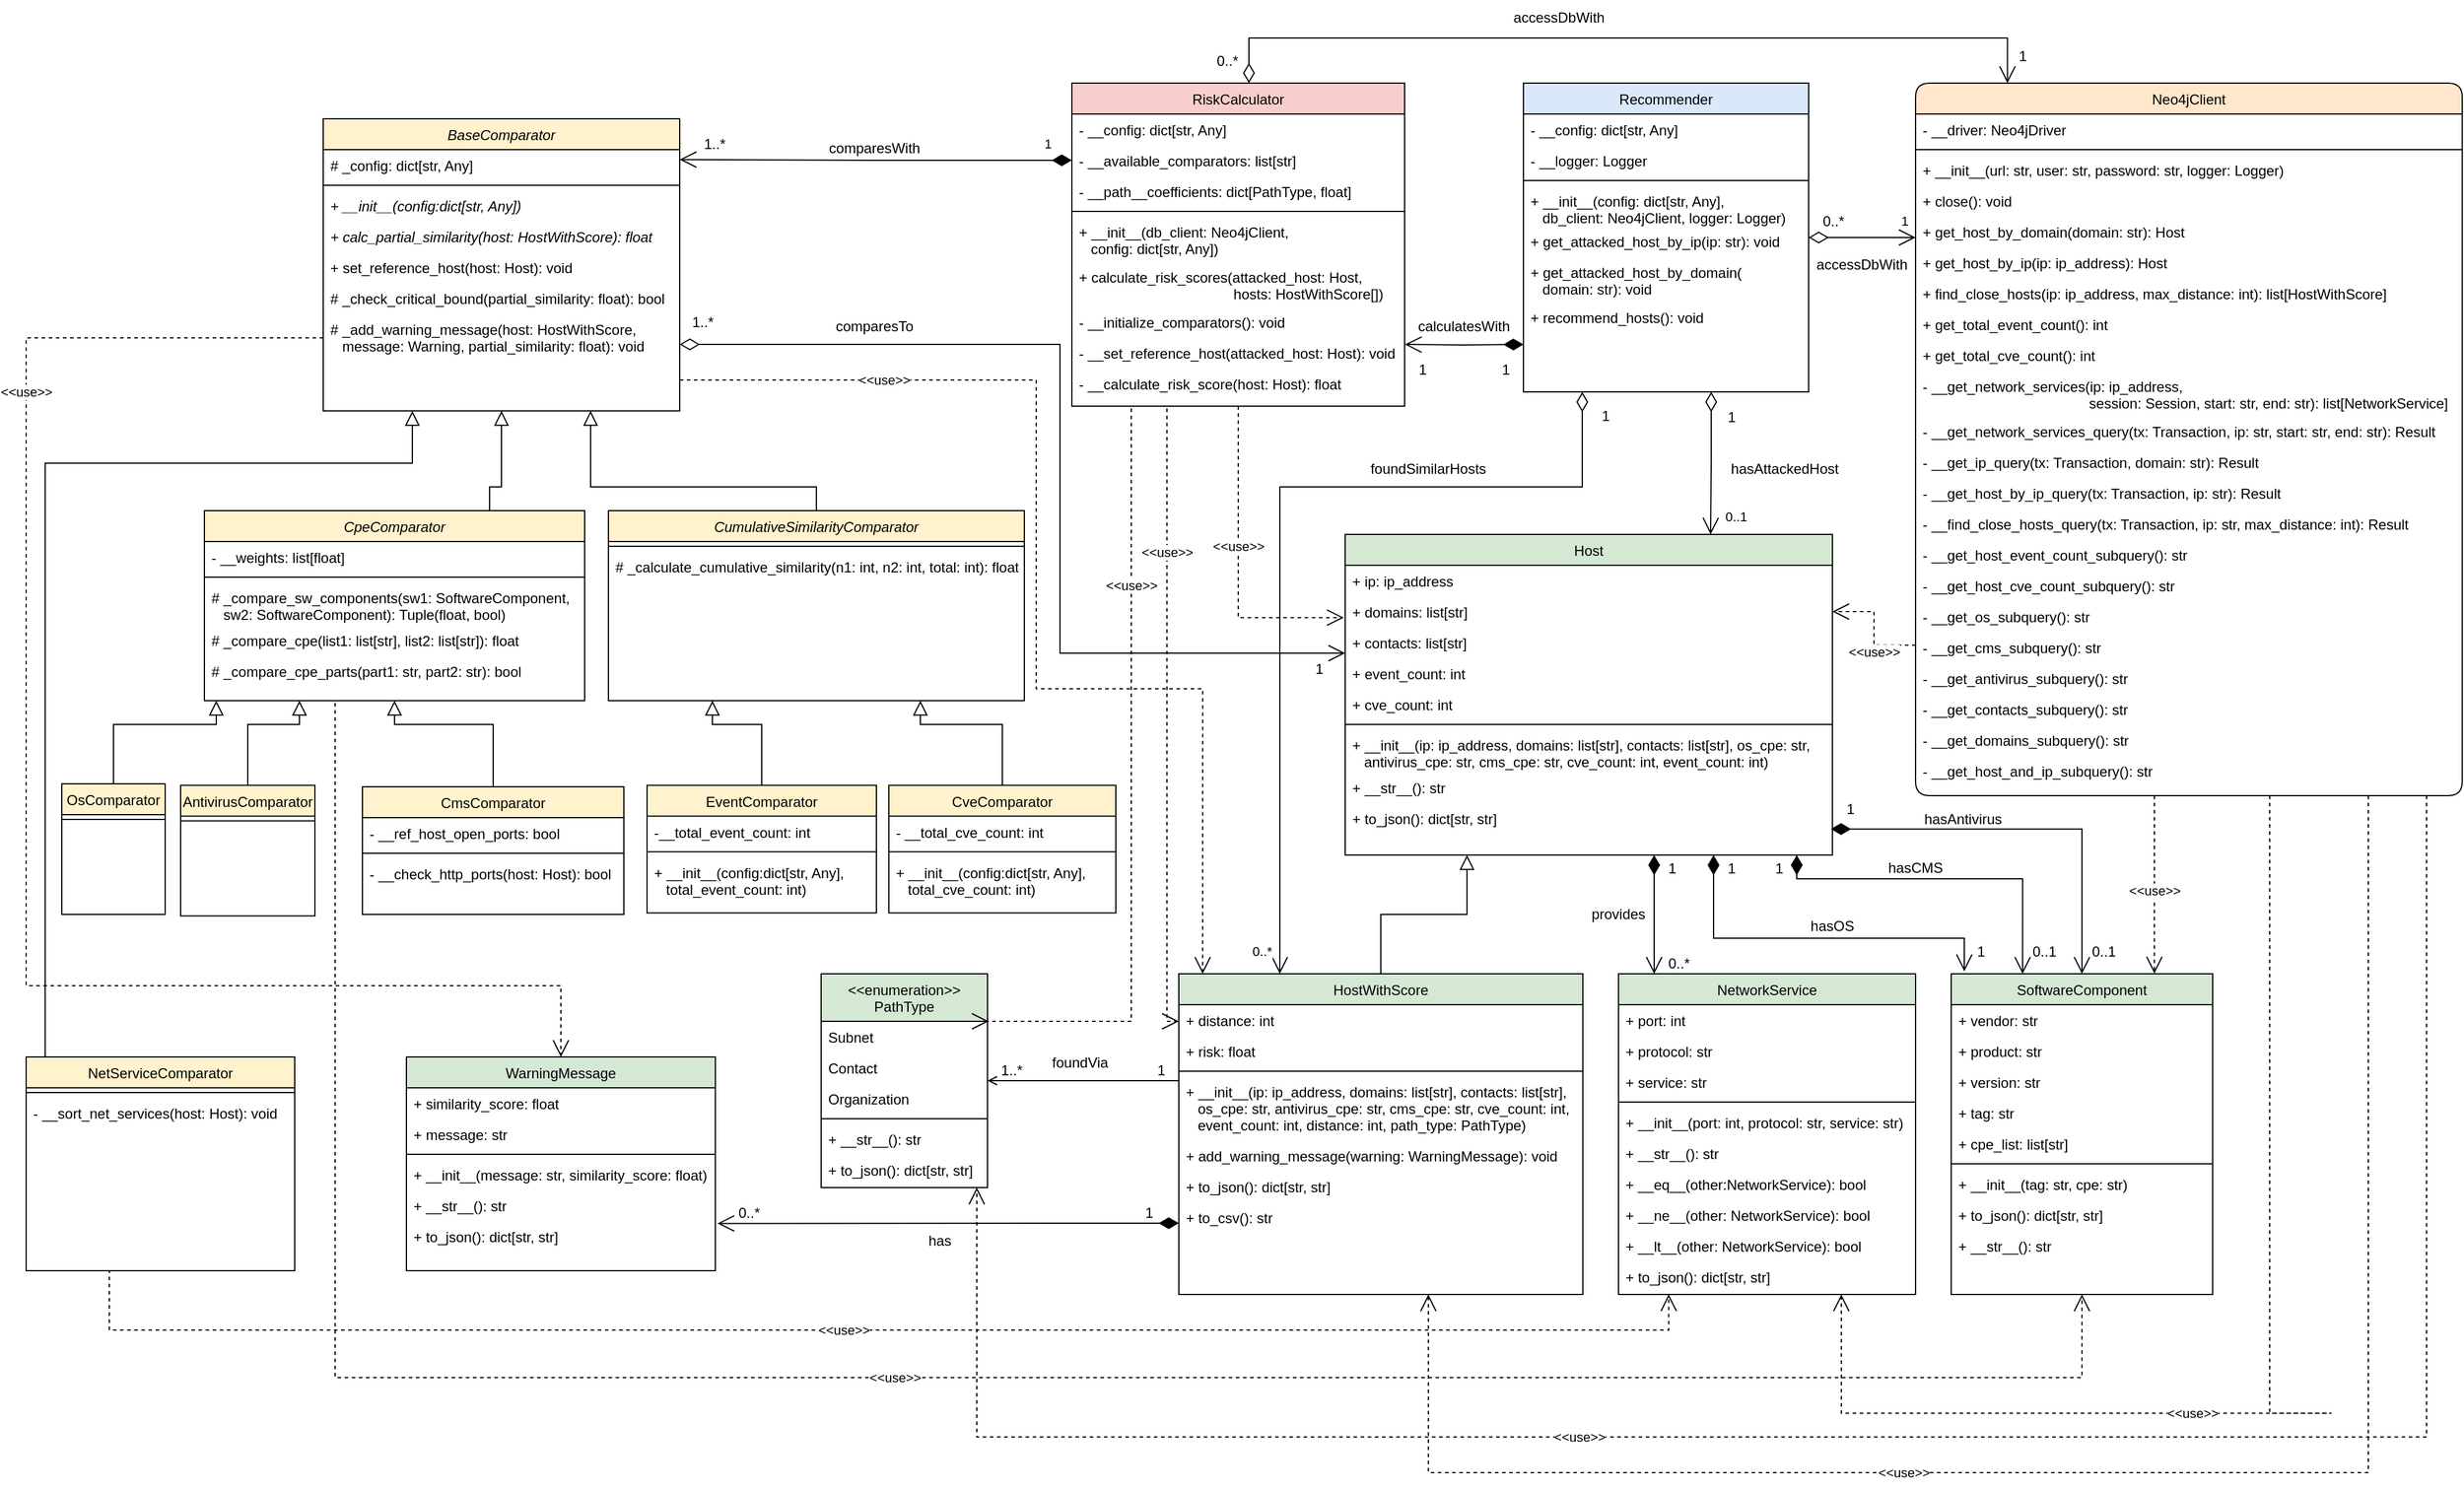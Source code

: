<mxfile version="16.5.1" type="device"><diagram id="C5RBs43oDa-KdzZeNtuy" name="Diagram"><mxGraphModel dx="4807" dy="2060" grid="1" gridSize="10" guides="1" tooltips="1" connect="1" arrows="1" fold="1" page="1" pageScale="1" pageWidth="827" pageHeight="1169" math="0" shadow="0"><root><mxCell id="WIyWlLk6GJQsqaUBKTNV-0"/><mxCell id="WIyWlLk6GJQsqaUBKTNV-1" parent="WIyWlLk6GJQsqaUBKTNV-0"/><mxCell id="zkfFHV4jXpPFQw0GAbJ--0" value="Host" style="swimlane;fontStyle=0;align=center;verticalAlign=top;childLayout=stackLayout;horizontal=1;startSize=26;horizontalStack=0;resizeParent=1;resizeLast=0;collapsible=1;marginBottom=0;rounded=0;shadow=0;strokeWidth=1;fillColor=#d5e8d4;strokeColor=#000000;" parent="WIyWlLk6GJQsqaUBKTNV-1" vertex="1"><mxGeometry x="-200" y="480" width="410" height="270" as="geometry"><mxRectangle x="230" y="140" width="160" height="26" as="alternateBounds"/></mxGeometry></mxCell><mxCell id="zkfFHV4jXpPFQw0GAbJ--1" value="+ ip: ip_address" style="text;align=left;verticalAlign=top;spacingLeft=4;spacingRight=4;overflow=hidden;rotatable=0;points=[[0,0.5],[1,0.5]];portConstraint=eastwest;fillColor=none;" parent="zkfFHV4jXpPFQw0GAbJ--0" vertex="1"><mxGeometry y="26" width="410" height="26" as="geometry"/></mxCell><mxCell id="6r2_6TY_wbP1Zrm-_fFi-48" value="+ domains: list[str]" style="text;align=left;verticalAlign=top;spacingLeft=4;spacingRight=4;overflow=hidden;rotatable=0;points=[[0,0.5],[1,0.5]];portConstraint=eastwest;" parent="zkfFHV4jXpPFQw0GAbJ--0" vertex="1"><mxGeometry y="52" width="410" height="26" as="geometry"/></mxCell><mxCell id="ETwgQIHU4lC-NJmKujeQ-97" value="+ contacts: list[str]" style="text;align=left;verticalAlign=top;spacingLeft=4;spacingRight=4;overflow=hidden;rotatable=0;points=[[0,0.5],[1,0.5]];portConstraint=eastwest;" parent="zkfFHV4jXpPFQw0GAbJ--0" vertex="1"><mxGeometry y="78" width="410" height="26" as="geometry"/></mxCell><mxCell id="vWXNN-c76O1EObYi_Bp5-69" value="+ event_count: int" style="text;align=left;verticalAlign=top;spacingLeft=4;spacingRight=4;overflow=hidden;rotatable=0;points=[[0,0.5],[1,0.5]];portConstraint=eastwest;rounded=0;shadow=0;html=0;" parent="zkfFHV4jXpPFQw0GAbJ--0" vertex="1"><mxGeometry y="104" width="410" height="26" as="geometry"/></mxCell><mxCell id="vWXNN-c76O1EObYi_Bp5-68" value="+ cve_count: int" style="text;align=left;verticalAlign=top;spacingLeft=4;spacingRight=4;overflow=hidden;rotatable=0;points=[[0,0.5],[1,0.5]];portConstraint=eastwest;rounded=0;shadow=0;html=0;" parent="zkfFHV4jXpPFQw0GAbJ--0" vertex="1"><mxGeometry y="130" width="410" height="26" as="geometry"/></mxCell><mxCell id="zkfFHV4jXpPFQw0GAbJ--4" value="" style="line;html=1;strokeWidth=1;align=left;verticalAlign=middle;spacingTop=-1;spacingLeft=3;spacingRight=3;rotatable=0;labelPosition=right;points=[];portConstraint=eastwest;" parent="zkfFHV4jXpPFQw0GAbJ--0" vertex="1"><mxGeometry y="156" width="410" height="8" as="geometry"/></mxCell><mxCell id="ETwgQIHU4lC-NJmKujeQ-99" value="+ __init__(ip: ip_address, domains: list[str], contacts: list[str], os_cpe: str, &#10;   antivirus_cpe: str, cms_cpe: str, cve_count: int, event_count: int)" style="text;align=left;verticalAlign=top;spacingLeft=4;spacingRight=4;overflow=hidden;rotatable=0;points=[[0,0.5],[1,0.5]];portConstraint=eastwest;rounded=0;shadow=0;html=0;" parent="zkfFHV4jXpPFQw0GAbJ--0" vertex="1"><mxGeometry y="164" width="410" height="36" as="geometry"/></mxCell><mxCell id="SMrjTEBKorSeQkuBQkU_-18" value="+ __str__(): str" style="text;align=left;verticalAlign=top;spacingLeft=4;spacingRight=4;overflow=hidden;rotatable=0;points=[[0,0.5],[1,0.5]];portConstraint=eastwest;rounded=0;shadow=0;html=0;" parent="zkfFHV4jXpPFQw0GAbJ--0" vertex="1"><mxGeometry y="200" width="410" height="26" as="geometry"/></mxCell><mxCell id="ETwgQIHU4lC-NJmKujeQ-98" value="+ to_json(): dict[str, str]" style="text;align=left;verticalAlign=top;spacingLeft=4;spacingRight=4;overflow=hidden;rotatable=0;points=[[0,0.5],[1,0.5]];portConstraint=eastwest;rounded=0;shadow=0;html=0;" parent="zkfFHV4jXpPFQw0GAbJ--0" vertex="1"><mxGeometry y="226" width="410" height="26" as="geometry"/></mxCell><mxCell id="zkfFHV4jXpPFQw0GAbJ--6" value="HostWithScore" style="swimlane;fontStyle=0;align=center;verticalAlign=top;childLayout=stackLayout;horizontal=1;startSize=26;horizontalStack=0;resizeParent=1;resizeLast=0;collapsible=1;marginBottom=0;rounded=0;shadow=0;strokeWidth=1;fillColor=#d5e8d4;strokeColor=#000000;" parent="WIyWlLk6GJQsqaUBKTNV-1" vertex="1"><mxGeometry x="-340" y="850" width="340" height="270" as="geometry"><mxRectangle x="130" y="380" width="160" height="26" as="alternateBounds"/></mxGeometry></mxCell><mxCell id="6r2_6TY_wbP1Zrm-_fFi-54" value="+ distance: int" style="text;align=left;verticalAlign=top;spacingLeft=4;spacingRight=4;overflow=hidden;rotatable=0;points=[[0,0.5],[1,0.5]];portConstraint=eastwest;rounded=0;shadow=0;html=0;" parent="zkfFHV4jXpPFQw0GAbJ--6" vertex="1"><mxGeometry y="26" width="340" height="26" as="geometry"/></mxCell><mxCell id="zkfFHV4jXpPFQw0GAbJ--8" value="+ risk: float" style="text;align=left;verticalAlign=top;spacingLeft=4;spacingRight=4;overflow=hidden;rotatable=0;points=[[0,0.5],[1,0.5]];portConstraint=eastwest;rounded=0;shadow=0;html=0;" parent="zkfFHV4jXpPFQw0GAbJ--6" vertex="1"><mxGeometry y="52" width="340" height="26" as="geometry"/></mxCell><mxCell id="zkfFHV4jXpPFQw0GAbJ--9" value="" style="line;html=1;strokeWidth=1;align=left;verticalAlign=middle;spacingTop=-1;spacingLeft=3;spacingRight=3;rotatable=0;labelPosition=right;points=[];portConstraint=eastwest;" parent="zkfFHV4jXpPFQw0GAbJ--6" vertex="1"><mxGeometry y="78" width="340" height="8" as="geometry"/></mxCell><mxCell id="SMrjTEBKorSeQkuBQkU_-29" value="+ __init__(ip: ip_address, domains: list[str], contacts: list[str], &#10;   os_cpe: str, antivirus_cpe: str, cms_cpe: str, cve_count: int, &#10;   event_count: int, distance: int, path_type: PathType)" style="text;align=left;verticalAlign=top;spacingLeft=4;spacingRight=4;overflow=hidden;rotatable=0;points=[[0,0.5],[1,0.5]];portConstraint=eastwest;rounded=0;shadow=0;html=0;" parent="zkfFHV4jXpPFQw0GAbJ--6" vertex="1"><mxGeometry y="86" width="340" height="54" as="geometry"/></mxCell><mxCell id="ETwgQIHU4lC-NJmKujeQ-91" value="+ add_warning_message(warning: WarningMessage): void" style="text;align=left;verticalAlign=top;spacingLeft=4;spacingRight=4;overflow=hidden;rotatable=0;points=[[0,0.5],[1,0.5]];portConstraint=eastwest;rounded=0;shadow=0;html=0;" parent="zkfFHV4jXpPFQw0GAbJ--6" vertex="1"><mxGeometry y="140" width="340" height="26" as="geometry"/></mxCell><mxCell id="ETwgQIHU4lC-NJmKujeQ-92" value="+ to_json(): dict[str, str]" style="text;align=left;verticalAlign=top;spacingLeft=4;spacingRight=4;overflow=hidden;rotatable=0;points=[[0,0.5],[1,0.5]];portConstraint=eastwest;rounded=0;shadow=0;html=0;" parent="zkfFHV4jXpPFQw0GAbJ--6" vertex="1"><mxGeometry y="166" width="340" height="26" as="geometry"/></mxCell><mxCell id="ETwgQIHU4lC-NJmKujeQ-93" value="+ to_csv(): str" style="text;align=left;verticalAlign=top;spacingLeft=4;spacingRight=4;overflow=hidden;rotatable=0;points=[[0,0.5],[1,0.5]];portConstraint=eastwest;rounded=0;shadow=0;html=0;" parent="zkfFHV4jXpPFQw0GAbJ--6" vertex="1"><mxGeometry y="192" width="340" height="26" as="geometry"/></mxCell><mxCell id="zkfFHV4jXpPFQw0GAbJ--12" value="" style="endArrow=block;endSize=10;endFill=0;shadow=0;strokeWidth=1;rounded=0;edgeStyle=elbowEdgeStyle;elbow=vertical;entryX=0.25;entryY=1;entryDx=0;entryDy=0;" parent="WIyWlLk6GJQsqaUBKTNV-1" source="zkfFHV4jXpPFQw0GAbJ--6" target="zkfFHV4jXpPFQw0GAbJ--0" edge="1"><mxGeometry width="160" relative="1" as="geometry"><mxPoint x="200" y="203" as="sourcePoint"/><mxPoint x="20" y="750" as="targetPoint"/></mxGeometry></mxCell><mxCell id="zkfFHV4jXpPFQw0GAbJ--17" value="Neo4jClient" style="swimlane;fontStyle=0;align=center;verticalAlign=top;childLayout=stackLayout;horizontal=1;startSize=26;horizontalStack=0;resizeParent=1;resizeLast=0;collapsible=1;marginBottom=0;rounded=1;shadow=0;strokeWidth=1;fillColor=#ffe6cc;strokeColor=#000000;" parent="WIyWlLk6GJQsqaUBKTNV-1" vertex="1"><mxGeometry x="280" y="100" width="460" height="600" as="geometry"><mxRectangle x="550" y="140" width="160" height="26" as="alternateBounds"/></mxGeometry></mxCell><mxCell id="zkfFHV4jXpPFQw0GAbJ--18" value="- __driver: Neo4jDriver" style="text;align=left;verticalAlign=top;spacingLeft=4;spacingRight=4;overflow=hidden;rotatable=0;points=[[0,0.5],[1,0.5]];portConstraint=eastwest;" parent="zkfFHV4jXpPFQw0GAbJ--17" vertex="1"><mxGeometry y="26" width="460" height="26" as="geometry"/></mxCell><mxCell id="zkfFHV4jXpPFQw0GAbJ--23" value="" style="line;html=1;strokeWidth=1;align=left;verticalAlign=middle;spacingTop=-1;spacingLeft=3;spacingRight=3;rotatable=0;labelPosition=right;points=[];portConstraint=eastwest;" parent="zkfFHV4jXpPFQw0GAbJ--17" vertex="1"><mxGeometry y="52" width="460" height="8" as="geometry"/></mxCell><mxCell id="ETwgQIHU4lC-NJmKujeQ-136" value="+ __init__(url: str, user: str, password: str, logger: Logger)" style="text;align=left;verticalAlign=top;spacingLeft=4;spacingRight=4;overflow=hidden;rotatable=0;points=[[0,0.5],[1,0.5]];portConstraint=eastwest;" parent="zkfFHV4jXpPFQw0GAbJ--17" vertex="1"><mxGeometry y="60" width="460" height="26" as="geometry"/></mxCell><mxCell id="zkfFHV4jXpPFQw0GAbJ--24" value="+ close(): void" style="text;align=left;verticalAlign=top;spacingLeft=4;spacingRight=4;overflow=hidden;rotatable=0;points=[[0,0.5],[1,0.5]];portConstraint=eastwest;" parent="zkfFHV4jXpPFQw0GAbJ--17" vertex="1"><mxGeometry y="86" width="460" height="26" as="geometry"/></mxCell><mxCell id="2oSqgxeJYLnp5taYVXua-14" value="+ get_host_by_domain(domain: str): Host&#10;" style="text;align=left;verticalAlign=top;spacingLeft=4;spacingRight=4;overflow=hidden;rotatable=0;points=[[0,0.5],[1,0.5]];portConstraint=eastwest;" parent="zkfFHV4jXpPFQw0GAbJ--17" vertex="1"><mxGeometry y="112" width="460" height="26" as="geometry"/></mxCell><mxCell id="zkfFHV4jXpPFQw0GAbJ--25" value="+ get_host_by_ip(ip: ip_address): Host&#10;" style="text;align=left;verticalAlign=top;spacingLeft=4;spacingRight=4;overflow=hidden;rotatable=0;points=[[0,0.5],[1,0.5]];portConstraint=eastwest;" parent="zkfFHV4jXpPFQw0GAbJ--17" vertex="1"><mxGeometry y="138" width="460" height="26" as="geometry"/></mxCell><mxCell id="6r2_6TY_wbP1Zrm-_fFi-6" value="+ find_close_hosts(ip: ip_address, max_distance: int): list[HostWithScore]" style="text;align=left;verticalAlign=top;spacingLeft=4;spacingRight=4;overflow=hidden;rotatable=0;points=[[0,0.5],[1,0.5]];portConstraint=eastwest;" parent="zkfFHV4jXpPFQw0GAbJ--17" vertex="1"><mxGeometry y="164" width="460" height="26" as="geometry"/></mxCell><mxCell id="6r2_6TY_wbP1Zrm-_fFi-76" value="+ get_total_event_count(): int" style="text;align=left;verticalAlign=top;spacingLeft=4;spacingRight=4;overflow=hidden;rotatable=0;points=[[0,0.5],[1,0.5]];portConstraint=eastwest;" parent="zkfFHV4jXpPFQw0GAbJ--17" vertex="1"><mxGeometry y="190" width="460" height="26" as="geometry"/></mxCell><mxCell id="6r2_6TY_wbP1Zrm-_fFi-75" value="+ get_total_cve_count(): int" style="text;align=left;verticalAlign=top;spacingLeft=4;spacingRight=4;overflow=hidden;rotatable=0;points=[[0,0.5],[1,0.5]];portConstraint=eastwest;" parent="zkfFHV4jXpPFQw0GAbJ--17" vertex="1"><mxGeometry y="216" width="460" height="26" as="geometry"/></mxCell><mxCell id="ETwgQIHU4lC-NJmKujeQ-137" value="- __get_network_services(ip: ip_address, &#10;                                          session: Session, start: str, end: str): list[NetworkService]&#10;" style="text;align=left;verticalAlign=top;spacingLeft=4;spacingRight=4;overflow=hidden;rotatable=0;points=[[0,0.5],[1,0.5]];portConstraint=eastwest;" parent="zkfFHV4jXpPFQw0GAbJ--17" vertex="1"><mxGeometry y="242" width="460" height="38" as="geometry"/></mxCell><mxCell id="ETwgQIHU4lC-NJmKujeQ-145" value="- __get_network_services_query(tx: Transaction, ip: str, start: str, end: str): Result" style="text;align=left;verticalAlign=top;spacingLeft=4;spacingRight=4;overflow=hidden;rotatable=0;points=[[0,0.5],[1,0.5]];portConstraint=eastwest;" parent="zkfFHV4jXpPFQw0GAbJ--17" vertex="1"><mxGeometry y="280" width="460" height="26" as="geometry"/></mxCell><mxCell id="ETwgQIHU4lC-NJmKujeQ-138" value="- __get_ip_query(tx: Transaction, domain: str): Result" style="text;align=left;verticalAlign=top;spacingLeft=4;spacingRight=4;overflow=hidden;rotatable=0;points=[[0,0.5],[1,0.5]];portConstraint=eastwest;" parent="zkfFHV4jXpPFQw0GAbJ--17" vertex="1"><mxGeometry y="306" width="460" height="26" as="geometry"/></mxCell><mxCell id="ETwgQIHU4lC-NJmKujeQ-139" value="- __get_host_by_ip_query(tx: Transaction, ip: str): Result" style="text;align=left;verticalAlign=top;spacingLeft=4;spacingRight=4;overflow=hidden;rotatable=0;points=[[0,0.5],[1,0.5]];portConstraint=eastwest;" parent="zkfFHV4jXpPFQw0GAbJ--17" vertex="1"><mxGeometry y="332" width="460" height="26" as="geometry"/></mxCell><mxCell id="ETwgQIHU4lC-NJmKujeQ-148" value="- __find_close_hosts_query(tx: Transaction, ip: str, max_distance: int): Result " style="text;align=left;verticalAlign=top;spacingLeft=4;spacingRight=4;overflow=hidden;rotatable=0;points=[[0,0.5],[1,0.5]];portConstraint=eastwest;" parent="zkfFHV4jXpPFQw0GAbJ--17" vertex="1"><mxGeometry y="358" width="460" height="26" as="geometry"/></mxCell><mxCell id="ETwgQIHU4lC-NJmKujeQ-141" value="- __get_host_event_count_subquery(): str" style="text;align=left;verticalAlign=top;spacingLeft=4;spacingRight=4;overflow=hidden;rotatable=0;points=[[0,0.5],[1,0.5]];portConstraint=eastwest;" parent="zkfFHV4jXpPFQw0GAbJ--17" vertex="1"><mxGeometry y="384" width="460" height="26" as="geometry"/></mxCell><mxCell id="ETwgQIHU4lC-NJmKujeQ-143" value="- __get_host_cve_count_subquery(): str" style="text;align=left;verticalAlign=top;spacingLeft=4;spacingRight=4;overflow=hidden;rotatable=0;points=[[0,0.5],[1,0.5]];portConstraint=eastwest;" parent="zkfFHV4jXpPFQw0GAbJ--17" vertex="1"><mxGeometry y="410" width="460" height="26" as="geometry"/></mxCell><mxCell id="ETwgQIHU4lC-NJmKujeQ-150" value="- __get_os_subquery(): str" style="text;align=left;verticalAlign=top;spacingLeft=4;spacingRight=4;overflow=hidden;rotatable=0;points=[[0,0.5],[1,0.5]];portConstraint=eastwest;" parent="zkfFHV4jXpPFQw0GAbJ--17" vertex="1"><mxGeometry y="436" width="460" height="26" as="geometry"/></mxCell><mxCell id="ETwgQIHU4lC-NJmKujeQ-147" value="- __get_cms_subquery(): str" style="text;align=left;verticalAlign=top;spacingLeft=4;spacingRight=4;overflow=hidden;rotatable=0;points=[[0,0.5],[1,0.5]];portConstraint=eastwest;" parent="zkfFHV4jXpPFQw0GAbJ--17" vertex="1"><mxGeometry y="462" width="460" height="26" as="geometry"/></mxCell><mxCell id="FQaouC-qik5mkbN9SD9y-0" value="- __get_antivirus_subquery(): str" style="text;align=left;verticalAlign=top;spacingLeft=4;spacingRight=4;overflow=hidden;rotatable=0;points=[[0,0.5],[1,0.5]];portConstraint=eastwest;" parent="zkfFHV4jXpPFQw0GAbJ--17" vertex="1"><mxGeometry y="488" width="460" height="26" as="geometry"/></mxCell><mxCell id="FQaouC-qik5mkbN9SD9y-1" value="- __get_contacts_subquery(): str" style="text;align=left;verticalAlign=top;spacingLeft=4;spacingRight=4;overflow=hidden;rotatable=0;points=[[0,0.5],[1,0.5]];portConstraint=eastwest;" parent="zkfFHV4jXpPFQw0GAbJ--17" vertex="1"><mxGeometry y="514" width="460" height="26" as="geometry"/></mxCell><mxCell id="FQaouC-qik5mkbN9SD9y-2" value="- __get_domains_subquery(): str" style="text;align=left;verticalAlign=top;spacingLeft=4;spacingRight=4;overflow=hidden;rotatable=0;points=[[0,0.5],[1,0.5]];portConstraint=eastwest;" parent="zkfFHV4jXpPFQw0GAbJ--17" vertex="1"><mxGeometry y="540" width="460" height="26" as="geometry"/></mxCell><mxCell id="sK_2tvcGEfU9p61D1RYt-0" value="- __get_host_and_ip_subquery(): str" style="text;align=left;verticalAlign=top;spacingLeft=4;spacingRight=4;overflow=hidden;rotatable=0;points=[[0,0.5],[1,0.5]];portConstraint=eastwest;" vertex="1" parent="zkfFHV4jXpPFQw0GAbJ--17"><mxGeometry y="566" width="460" height="26" as="geometry"/></mxCell><mxCell id="2oSqgxeJYLnp5taYVXua-2" value="Recommender" style="swimlane;fontStyle=0;align=center;verticalAlign=top;childLayout=stackLayout;horizontal=1;startSize=26;horizontalStack=0;resizeParent=1;resizeLast=0;collapsible=1;marginBottom=0;rounded=0;shadow=0;strokeWidth=1;fillColor=#dae8fc;strokeColor=#000000;" parent="WIyWlLk6GJQsqaUBKTNV-1" vertex="1"><mxGeometry x="-50" y="100" width="240" height="260" as="geometry"><mxRectangle x="550" y="140" width="160" height="26" as="alternateBounds"/></mxGeometry></mxCell><mxCell id="fIvFDdAwnUexQDbh5Bry-4" value="- __config: dict[str, Any]" style="text;align=left;verticalAlign=top;spacingLeft=4;spacingRight=4;overflow=hidden;rotatable=0;points=[[0,0.5],[1,0.5]];portConstraint=eastwest;rounded=0;shadow=0;html=0;" parent="2oSqgxeJYLnp5taYVXua-2" vertex="1"><mxGeometry y="26" width="240" height="26" as="geometry"/></mxCell><mxCell id="ETwgQIHU4lC-NJmKujeQ-101" value="- __logger: Logger" style="text;align=left;verticalAlign=top;spacingLeft=4;spacingRight=4;overflow=hidden;rotatable=0;points=[[0,0.5],[1,0.5]];portConstraint=eastwest;rounded=0;shadow=0;html=0;" parent="2oSqgxeJYLnp5taYVXua-2" vertex="1"><mxGeometry y="52" width="240" height="26" as="geometry"/></mxCell><mxCell id="2oSqgxeJYLnp5taYVXua-8" value="" style="line;html=1;strokeWidth=1;align=left;verticalAlign=middle;spacingTop=-1;spacingLeft=3;spacingRight=3;rotatable=0;labelPosition=right;points=[];portConstraint=eastwest;" parent="2oSqgxeJYLnp5taYVXua-2" vertex="1"><mxGeometry y="78" width="240" height="8" as="geometry"/></mxCell><mxCell id="2oSqgxeJYLnp5taYVXua-9" value="+ __init__(config: dict[str, Any], &#10;   db_client: Neo4jClient, logger: Logger)" style="text;align=left;verticalAlign=top;spacingLeft=4;spacingRight=4;overflow=hidden;rotatable=0;points=[[0,0.5],[1,0.5]];portConstraint=eastwest;" parent="2oSqgxeJYLnp5taYVXua-2" vertex="1"><mxGeometry y="86" width="240" height="34" as="geometry"/></mxCell><mxCell id="ETwgQIHU4lC-NJmKujeQ-100" value="+ get_attacked_host_by_ip(ip: str): void" style="text;align=left;verticalAlign=top;spacingLeft=4;spacingRight=4;overflow=hidden;rotatable=0;points=[[0,0.5],[1,0.5]];portConstraint=eastwest;" parent="2oSqgxeJYLnp5taYVXua-2" vertex="1"><mxGeometry y="120" width="240" height="26" as="geometry"/></mxCell><mxCell id="_MDGGJMs05kK4gyuD3Vg-3" value="+ get_attacked_host_by_domain(&#10;   domain: str): void" style="text;align=left;verticalAlign=top;spacingLeft=4;spacingRight=4;overflow=hidden;rotatable=0;points=[[0,0.5],[1,0.5]];portConstraint=eastwest;" parent="2oSqgxeJYLnp5taYVXua-2" vertex="1"><mxGeometry y="146" width="240" height="38" as="geometry"/></mxCell><mxCell id="_MDGGJMs05kK4gyuD3Vg-4" value="+ recommend_hosts(): void" style="text;align=left;verticalAlign=top;spacingLeft=4;spacingRight=4;overflow=hidden;rotatable=0;points=[[0,0.5],[1,0.5]];portConstraint=eastwest;" parent="2oSqgxeJYLnp5taYVXua-2" vertex="1"><mxGeometry y="184" width="240" height="26" as="geometry"/></mxCell><mxCell id="6r2_6TY_wbP1Zrm-_fFi-17" value="SoftwareComponent" style="swimlane;fontStyle=0;align=center;verticalAlign=top;childLayout=stackLayout;horizontal=1;startSize=26;horizontalStack=0;resizeParent=1;resizeLast=0;collapsible=1;marginBottom=0;rounded=0;shadow=0;strokeWidth=1;fillColor=#d5e8d4;strokeColor=#000000;" parent="WIyWlLk6GJQsqaUBKTNV-1" vertex="1"><mxGeometry x="310" y="850" width="220" height="270" as="geometry"><mxRectangle x="230" y="140" width="160" height="26" as="alternateBounds"/></mxGeometry></mxCell><mxCell id="6r2_6TY_wbP1Zrm-_fFi-58" value="+ vendor: str" style="text;align=left;verticalAlign=top;spacingLeft=4;spacingRight=4;overflow=hidden;rotatable=0;points=[[0,0.5],[1,0.5]];portConstraint=eastwest;" parent="6r2_6TY_wbP1Zrm-_fFi-17" vertex="1"><mxGeometry y="26" width="220" height="26" as="geometry"/></mxCell><mxCell id="6r2_6TY_wbP1Zrm-_fFi-57" value="+ product: str" style="text;align=left;verticalAlign=top;spacingLeft=4;spacingRight=4;overflow=hidden;rotatable=0;points=[[0,0.5],[1,0.5]];portConstraint=eastwest;" parent="6r2_6TY_wbP1Zrm-_fFi-17" vertex="1"><mxGeometry y="52" width="220" height="26" as="geometry"/></mxCell><mxCell id="6r2_6TY_wbP1Zrm-_fFi-18" value="+ version: str" style="text;align=left;verticalAlign=top;spacingLeft=4;spacingRight=4;overflow=hidden;rotatable=0;points=[[0,0.5],[1,0.5]];portConstraint=eastwest;" parent="6r2_6TY_wbP1Zrm-_fFi-17" vertex="1"><mxGeometry y="78" width="220" height="26" as="geometry"/></mxCell><mxCell id="vWXNN-c76O1EObYi_Bp5-61" value="+ tag: str" style="text;align=left;verticalAlign=top;spacingLeft=4;spacingRight=4;overflow=hidden;rotatable=0;points=[[0,0.5],[1,0.5]];portConstraint=eastwest;" parent="6r2_6TY_wbP1Zrm-_fFi-17" vertex="1"><mxGeometry y="104" width="220" height="26" as="geometry"/></mxCell><mxCell id="vWXNN-c76O1EObYi_Bp5-60" value="+ cpe_list: list[str]" style="text;align=left;verticalAlign=top;spacingLeft=4;spacingRight=4;overflow=hidden;rotatable=0;points=[[0,0.5],[1,0.5]];portConstraint=eastwest;" parent="6r2_6TY_wbP1Zrm-_fFi-17" vertex="1"><mxGeometry y="130" width="220" height="26" as="geometry"/></mxCell><mxCell id="6r2_6TY_wbP1Zrm-_fFi-19" value="" style="line;html=1;strokeWidth=1;align=left;verticalAlign=middle;spacingTop=-1;spacingLeft=3;spacingRight=3;rotatable=0;labelPosition=right;points=[];portConstraint=eastwest;" parent="6r2_6TY_wbP1Zrm-_fFi-17" vertex="1"><mxGeometry y="156" width="220" height="8" as="geometry"/></mxCell><mxCell id="ETwgQIHU4lC-NJmKujeQ-44" value="+ __init__(tag: str, cpe: str)" style="text;align=left;verticalAlign=top;spacingLeft=4;spacingRight=4;overflow=hidden;rotatable=0;points=[[0,0.5],[1,0.5]];portConstraint=eastwest;" parent="6r2_6TY_wbP1Zrm-_fFi-17" vertex="1"><mxGeometry y="164" width="220" height="26" as="geometry"/></mxCell><mxCell id="ETwgQIHU4lC-NJmKujeQ-48" value="+ to_json(): dict[str, str]" style="text;align=left;verticalAlign=top;spacingLeft=4;spacingRight=4;overflow=hidden;rotatable=0;points=[[0,0.5],[1,0.5]];portConstraint=eastwest;" parent="6r2_6TY_wbP1Zrm-_fFi-17" vertex="1"><mxGeometry y="190" width="220" height="26" as="geometry"/></mxCell><mxCell id="ETwgQIHU4lC-NJmKujeQ-49" value="+ __str__(): str" style="text;align=left;verticalAlign=top;spacingLeft=4;spacingRight=4;overflow=hidden;rotatable=0;points=[[0,0.5],[1,0.5]];portConstraint=eastwest;" parent="6r2_6TY_wbP1Zrm-_fFi-17" vertex="1"><mxGeometry y="216" width="220" height="26" as="geometry"/></mxCell><mxCell id="6r2_6TY_wbP1Zrm-_fFi-21" value="NetworkService" style="swimlane;fontStyle=0;align=center;verticalAlign=top;childLayout=stackLayout;horizontal=1;startSize=26;horizontalStack=0;resizeParent=1;resizeLast=0;collapsible=1;marginBottom=0;rounded=0;shadow=0;strokeWidth=1;fillColor=#d5e8d4;strokeColor=#000000;" parent="WIyWlLk6GJQsqaUBKTNV-1" vertex="1"><mxGeometry x="30" y="850" width="250" height="270" as="geometry"><mxRectangle x="230" y="140" width="160" height="26" as="alternateBounds"/></mxGeometry></mxCell><mxCell id="6r2_6TY_wbP1Zrm-_fFi-22" value="+ port: int" style="text;align=left;verticalAlign=top;spacingLeft=4;spacingRight=4;overflow=hidden;rotatable=0;points=[[0,0.5],[1,0.5]];portConstraint=eastwest;" parent="6r2_6TY_wbP1Zrm-_fFi-21" vertex="1"><mxGeometry y="26" width="250" height="26" as="geometry"/></mxCell><mxCell id="6r2_6TY_wbP1Zrm-_fFi-59" value="+ protocol: str" style="text;align=left;verticalAlign=top;spacingLeft=4;spacingRight=4;overflow=hidden;rotatable=0;points=[[0,0.5],[1,0.5]];portConstraint=eastwest;" parent="6r2_6TY_wbP1Zrm-_fFi-21" vertex="1"><mxGeometry y="52" width="250" height="26" as="geometry"/></mxCell><mxCell id="6r2_6TY_wbP1Zrm-_fFi-60" value="+ service: str" style="text;align=left;verticalAlign=top;spacingLeft=4;spacingRight=4;overflow=hidden;rotatable=0;points=[[0,0.5],[1,0.5]];portConstraint=eastwest;" parent="6r2_6TY_wbP1Zrm-_fFi-21" vertex="1"><mxGeometry y="78" width="250" height="26" as="geometry"/></mxCell><mxCell id="6r2_6TY_wbP1Zrm-_fFi-23" value="" style="line;html=1;strokeWidth=1;align=left;verticalAlign=middle;spacingTop=-1;spacingLeft=3;spacingRight=3;rotatable=0;labelPosition=right;points=[];portConstraint=eastwest;" parent="6r2_6TY_wbP1Zrm-_fFi-21" vertex="1"><mxGeometry y="104" width="250" height="8" as="geometry"/></mxCell><mxCell id="ETwgQIHU4lC-NJmKujeQ-50" value="+ __init__(port: int, protocol: str, service: str)" style="text;align=left;verticalAlign=top;spacingLeft=4;spacingRight=4;overflow=hidden;rotatable=0;points=[[0,0.5],[1,0.5]];portConstraint=eastwest;" parent="6r2_6TY_wbP1Zrm-_fFi-21" vertex="1"><mxGeometry y="112" width="250" height="26" as="geometry"/></mxCell><mxCell id="ETwgQIHU4lC-NJmKujeQ-51" value="+ __str__(): str" style="text;align=left;verticalAlign=top;spacingLeft=4;spacingRight=4;overflow=hidden;rotatable=0;points=[[0,0.5],[1,0.5]];portConstraint=eastwest;" parent="6r2_6TY_wbP1Zrm-_fFi-21" vertex="1"><mxGeometry y="138" width="250" height="26" as="geometry"/></mxCell><mxCell id="ETwgQIHU4lC-NJmKujeQ-52" value="+ __eq__(other:NetworkService): bool" style="text;align=left;verticalAlign=top;spacingLeft=4;spacingRight=4;overflow=hidden;rotatable=0;points=[[0,0.5],[1,0.5]];portConstraint=eastwest;" parent="6r2_6TY_wbP1Zrm-_fFi-21" vertex="1"><mxGeometry y="164" width="250" height="26" as="geometry"/></mxCell><mxCell id="ETwgQIHU4lC-NJmKujeQ-53" value="+ __ne__(other: NetworkService): bool" style="text;align=left;verticalAlign=top;spacingLeft=4;spacingRight=4;overflow=hidden;rotatable=0;points=[[0,0.5],[1,0.5]];portConstraint=eastwest;" parent="6r2_6TY_wbP1Zrm-_fFi-21" vertex="1"><mxGeometry y="190" width="250" height="26" as="geometry"/></mxCell><mxCell id="ETwgQIHU4lC-NJmKujeQ-54" value="+ __lt__(other: NetworkService): bool" style="text;align=left;verticalAlign=top;spacingLeft=4;spacingRight=4;overflow=hidden;rotatable=0;points=[[0,0.5],[1,0.5]];portConstraint=eastwest;" parent="6r2_6TY_wbP1Zrm-_fFi-21" vertex="1"><mxGeometry y="216" width="250" height="26" as="geometry"/></mxCell><mxCell id="ETwgQIHU4lC-NJmKujeQ-55" value="+ to_json(): dict[str, str]" style="text;align=left;verticalAlign=top;spacingLeft=4;spacingRight=4;overflow=hidden;rotatable=0;points=[[0,0.5],[1,0.5]];portConstraint=eastwest;" parent="6r2_6TY_wbP1Zrm-_fFi-21" vertex="1"><mxGeometry y="242" width="250" height="26" as="geometry"/></mxCell><mxCell id="6r2_6TY_wbP1Zrm-_fFi-34" value="RiskCalculator" style="swimlane;fontStyle=0;align=center;verticalAlign=top;childLayout=stackLayout;horizontal=1;startSize=26;horizontalStack=0;resizeParent=1;resizeLast=0;collapsible=1;marginBottom=0;rounded=0;shadow=0;strokeWidth=1;fillColor=#f8cecc;strokeColor=#000000;glass=0;" parent="WIyWlLk6GJQsqaUBKTNV-1" vertex="1"><mxGeometry x="-430" y="100" width="280" height="272" as="geometry"><mxRectangle x="550" y="140" width="160" height="26" as="alternateBounds"/></mxGeometry></mxCell><mxCell id="6r2_6TY_wbP1Zrm-_fFi-35" value="- __config: dict[str, Any]" style="text;align=left;verticalAlign=top;spacingLeft=4;spacingRight=4;overflow=hidden;rotatable=0;points=[[0,0.5],[1,0.5]];portConstraint=eastwest;" parent="6r2_6TY_wbP1Zrm-_fFi-34" vertex="1"><mxGeometry y="26" width="280" height="26" as="geometry"/></mxCell><mxCell id="QYNbMgcsSB_WVCw1MLuy-12" value="- __available_comparators: list[str]" style="text;align=left;verticalAlign=top;spacingLeft=4;spacingRight=4;overflow=hidden;rotatable=0;points=[[0,0.5],[1,0.5]];portConstraint=eastwest;" parent="6r2_6TY_wbP1Zrm-_fFi-34" vertex="1"><mxGeometry y="52" width="280" height="26" as="geometry"/></mxCell><mxCell id="QYNbMgcsSB_WVCw1MLuy-17" value="- __path__coefficients: dict[PathType, float]" style="text;align=left;verticalAlign=top;spacingLeft=4;spacingRight=4;overflow=hidden;rotatable=0;points=[[0,0.5],[1,0.5]];portConstraint=eastwest;" parent="6r2_6TY_wbP1Zrm-_fFi-34" vertex="1"><mxGeometry y="78" width="280" height="26" as="geometry"/></mxCell><mxCell id="6r2_6TY_wbP1Zrm-_fFi-37" value="" style="line;html=1;strokeWidth=1;align=left;verticalAlign=middle;spacingTop=-1;spacingLeft=3;spacingRight=3;rotatable=0;labelPosition=right;points=[];portConstraint=eastwest;" parent="6r2_6TY_wbP1Zrm-_fFi-34" vertex="1"><mxGeometry y="104" width="280" height="8" as="geometry"/></mxCell><mxCell id="ETwgQIHU4lC-NJmKujeQ-109" value="+ __init__(db_client: Neo4jClient, &#10;   config: dict[str, Any])" style="text;align=left;verticalAlign=top;spacingLeft=4;spacingRight=4;overflow=hidden;rotatable=0;points=[[0,0.5],[1,0.5]];portConstraint=eastwest;" parent="6r2_6TY_wbP1Zrm-_fFi-34" vertex="1"><mxGeometry y="112" width="280" height="38" as="geometry"/></mxCell><mxCell id="6r2_6TY_wbP1Zrm-_fFi-38" value="+ calculate_risk_scores(attacked_host: Host, &#10;                                       hosts: HostWithScore[])" style="text;align=left;verticalAlign=top;spacingLeft=4;spacingRight=4;overflow=hidden;rotatable=0;points=[[0,0.5],[1,0.5]];portConstraint=eastwest;" parent="6r2_6TY_wbP1Zrm-_fFi-34" vertex="1"><mxGeometry y="150" width="280" height="38" as="geometry"/></mxCell><mxCell id="vWXNN-c76O1EObYi_Bp5-74" value="- __initialize_comparators(): void" style="text;align=left;verticalAlign=top;spacingLeft=4;spacingRight=4;overflow=hidden;rotatable=0;points=[[0,0.5],[1,0.5]];portConstraint=eastwest;" parent="6r2_6TY_wbP1Zrm-_fFi-34" vertex="1"><mxGeometry y="188" width="280" height="26" as="geometry"/></mxCell><mxCell id="QYNbMgcsSB_WVCw1MLuy-8" value="- __set_reference_host(attacked_host: Host): void" style="text;align=left;verticalAlign=top;spacingLeft=4;spacingRight=4;overflow=hidden;rotatable=0;points=[[0,0.5],[1,0.5]];portConstraint=eastwest;" parent="6r2_6TY_wbP1Zrm-_fFi-34" vertex="1"><mxGeometry y="214" width="280" height="26" as="geometry"/></mxCell><mxCell id="QYNbMgcsSB_WVCw1MLuy-9" value="- __calculate_risk_score(host: Host): float" style="text;align=left;verticalAlign=top;spacingLeft=4;spacingRight=4;overflow=hidden;rotatable=0;points=[[0,0.5],[1,0.5]];portConstraint=eastwest;" parent="6r2_6TY_wbP1Zrm-_fFi-34" vertex="1"><mxGeometry y="240" width="280" height="26" as="geometry"/></mxCell><mxCell id="6r2_6TY_wbP1Zrm-_fFi-66" value="hasOS" style="text;html=1;strokeColor=none;fillColor=none;align=center;verticalAlign=middle;whiteSpace=wrap;rounded=0;" parent="WIyWlLk6GJQsqaUBKTNV-1" vertex="1"><mxGeometry x="180" y="790" width="60" height="40" as="geometry"/></mxCell><mxCell id="6r2_6TY_wbP1Zrm-_fFi-90" value="foundSimilarHosts" style="text;html=1;strokeColor=none;fillColor=none;align=center;verticalAlign=middle;whiteSpace=wrap;rounded=0;" parent="WIyWlLk6GJQsqaUBKTNV-1" vertex="1"><mxGeometry x="-190" y="410" width="120" height="30" as="geometry"/></mxCell><mxCell id="6r2_6TY_wbP1Zrm-_fFi-94" value="hasAttackedHost" style="text;html=1;strokeColor=none;fillColor=none;align=center;verticalAlign=middle;whiteSpace=wrap;rounded=0;" parent="WIyWlLk6GJQsqaUBKTNV-1" vertex="1"><mxGeometry x="120" y="410" width="100" height="30" as="geometry"/></mxCell><mxCell id="6r2_6TY_wbP1Zrm-_fFi-107" value="&amp;lt;&amp;lt;use&amp;gt;&amp;gt;" style="endArrow=open;endSize=12;dashed=1;html=1;rounded=0;edgeStyle=orthogonalEdgeStyle;exitX=0.25;exitY=1;exitDx=0;exitDy=0;" parent="WIyWlLk6GJQsqaUBKTNV-1" source="6r2_6TY_wbP1Zrm-_fFi-34" target="zkfFHV4jXpPFQw0GAbJ--6" edge="1"><mxGeometry x="-0.505" width="160" relative="1" as="geometry"><mxPoint x="-370" y="370" as="sourcePoint"/><mxPoint x="10" y="1080" as="targetPoint"/><Array as="points"><mxPoint x="-350" y="372"/><mxPoint x="-350" y="890"/></Array><mxPoint as="offset"/></mxGeometry></mxCell><mxCell id="vWXNN-c76O1EObYi_Bp5-4" value="BaseComparator" style="swimlane;fontStyle=2;align=center;verticalAlign=top;childLayout=stackLayout;horizontal=1;startSize=26;horizontalStack=0;resizeParent=1;resizeLast=0;collapsible=1;marginBottom=0;rounded=0;shadow=0;strokeWidth=1;fillColor=#fff2cc;strokeColor=#000000;" parent="WIyWlLk6GJQsqaUBKTNV-1" vertex="1"><mxGeometry x="-1060" y="130" width="300" height="246" as="geometry"><mxRectangle x="550" y="140" width="160" height="26" as="alternateBounds"/></mxGeometry></mxCell><mxCell id="vWXNN-c76O1EObYi_Bp5-7" value="# _config: dict[str, Any]" style="text;align=left;verticalAlign=top;spacingLeft=4;spacingRight=4;overflow=hidden;rotatable=0;points=[[0,0.5],[1,0.5]];portConstraint=eastwest;" parent="vWXNN-c76O1EObYi_Bp5-4" vertex="1"><mxGeometry y="26" width="300" height="26" as="geometry"/></mxCell><mxCell id="vWXNN-c76O1EObYi_Bp5-8" value="" style="line;html=1;strokeWidth=1;align=left;verticalAlign=middle;spacingTop=-1;spacingLeft=3;spacingRight=3;rotatable=0;labelPosition=right;points=[];portConstraint=eastwest;" parent="vWXNN-c76O1EObYi_Bp5-4" vertex="1"><mxGeometry y="52" width="300" height="8" as="geometry"/></mxCell><mxCell id="ETwgQIHU4lC-NJmKujeQ-112" value="+ __init__(config:dict[str, Any])" style="text;align=left;verticalAlign=top;spacingLeft=4;spacingRight=4;overflow=hidden;rotatable=0;points=[[0,0.5],[1,0.5]];portConstraint=eastwest;fontStyle=2" parent="vWXNN-c76O1EObYi_Bp5-4" vertex="1"><mxGeometry y="60" width="300" height="26" as="geometry"/></mxCell><mxCell id="vWXNN-c76O1EObYi_Bp5-70" value="+ calc_partial_similarity(host: HostWithScore): float" style="text;align=left;verticalAlign=top;spacingLeft=4;spacingRight=4;overflow=hidden;rotatable=0;points=[[0,0.5],[1,0.5]];portConstraint=eastwest;fontStyle=2" parent="vWXNN-c76O1EObYi_Bp5-4" vertex="1"><mxGeometry y="86" width="300" height="26" as="geometry"/></mxCell><mxCell id="vWXNN-c76O1EObYi_Bp5-71" value="+ set_reference_host(host: Host): void" style="text;align=left;verticalAlign=top;spacingLeft=4;spacingRight=4;overflow=hidden;rotatable=0;points=[[0,0.5],[1,0.5]];portConstraint=eastwest;fontStyle=0" parent="vWXNN-c76O1EObYi_Bp5-4" vertex="1"><mxGeometry y="112" width="300" height="26" as="geometry"/></mxCell><mxCell id="ETwgQIHU4lC-NJmKujeQ-0" value="# _check_critical_bound(partial_similarity: float): bool" style="text;align=left;verticalAlign=top;spacingLeft=4;spacingRight=4;overflow=hidden;rotatable=0;points=[[0,0.5],[1,0.5]];portConstraint=eastwest;fontStyle=0" parent="vWXNN-c76O1EObYi_Bp5-4" vertex="1"><mxGeometry y="138" width="300" height="26" as="geometry"/></mxCell><mxCell id="ETwgQIHU4lC-NJmKujeQ-1" value="# _add_warning_message(host: HostWithScore, &#10;   message: Warning, partial_similarity: float): void" style="text;align=left;verticalAlign=top;spacingLeft=4;spacingRight=4;overflow=hidden;rotatable=0;points=[[0,0.5],[1,0.5]];portConstraint=eastwest;fontStyle=0" parent="vWXNN-c76O1EObYi_Bp5-4" vertex="1"><mxGeometry y="164" width="300" height="32" as="geometry"/></mxCell><mxCell id="vWXNN-c76O1EObYi_Bp5-23" value="" style="endArrow=block;endSize=10;endFill=0;shadow=0;strokeWidth=1;rounded=0;edgeStyle=elbowEdgeStyle;elbow=vertical;exitX=0.5;exitY=0;exitDx=0;exitDy=0;entryX=0.75;entryY=1;entryDx=0;entryDy=0;" parent="WIyWlLk6GJQsqaUBKTNV-1" source="vWXNN-c76O1EObYi_Bp5-26" target="vWXNN-c76O1EObYi_Bp5-4" edge="1"><mxGeometry width="160" relative="1" as="geometry"><mxPoint x="-1520" y="570" as="sourcePoint"/><mxPoint x="-770" y="420" as="targetPoint"/><Array as="points"><mxPoint x="-1030" y="440"/></Array></mxGeometry></mxCell><mxCell id="vWXNN-c76O1EObYi_Bp5-26" value="CumulativeSimilarityComparator" style="swimlane;fontStyle=2;align=center;verticalAlign=top;childLayout=stackLayout;horizontal=1;startSize=26;horizontalStack=0;resizeParent=1;resizeLast=0;collapsible=1;marginBottom=0;rounded=0;shadow=0;strokeWidth=1;fillColor=#fff2cc;strokeColor=#000000;" parent="WIyWlLk6GJQsqaUBKTNV-1" vertex="1"><mxGeometry x="-820" y="460" width="350" height="160" as="geometry"><mxRectangle x="550" y="140" width="160" height="26" as="alternateBounds"/></mxGeometry></mxCell><mxCell id="vWXNN-c76O1EObYi_Bp5-30" value="" style="line;html=1;strokeWidth=1;align=left;verticalAlign=middle;spacingTop=-1;spacingLeft=3;spacingRight=3;rotatable=0;labelPosition=right;points=[];portConstraint=eastwest;" parent="vWXNN-c76O1EObYi_Bp5-26" vertex="1"><mxGeometry y="26" width="350" height="8" as="geometry"/></mxCell><mxCell id="vWXNN-c76O1EObYi_Bp5-31" value="# _calculate_cumulative_similarity(n1: int, n2: int, total: int): float" style="text;align=left;verticalAlign=top;spacingLeft=4;spacingRight=4;overflow=hidden;rotatable=0;points=[[0,0.5],[1,0.5]];portConstraint=eastwest;" parent="vWXNN-c76O1EObYi_Bp5-26" vertex="1"><mxGeometry y="34" width="350" height="26" as="geometry"/></mxCell><mxCell id="vWXNN-c76O1EObYi_Bp5-32" value="EventComparator" style="swimlane;fontStyle=0;align=center;verticalAlign=top;childLayout=stackLayout;horizontal=1;startSize=26;horizontalStack=0;resizeParent=1;resizeLast=0;collapsible=1;marginBottom=0;rounded=0;shadow=0;strokeWidth=1;fillColor=#fff2cc;strokeColor=#000000;" parent="WIyWlLk6GJQsqaUBKTNV-1" vertex="1"><mxGeometry x="-787.5" y="691.25" width="193" height="107.5" as="geometry"><mxRectangle x="550" y="140" width="160" height="26" as="alternateBounds"/></mxGeometry></mxCell><mxCell id="vWXNN-c76O1EObYi_Bp5-33" value="-__total_event_count: int" style="text;align=left;verticalAlign=top;spacingLeft=4;spacingRight=4;overflow=hidden;rotatable=0;points=[[0,0.5],[1,0.5]];portConstraint=eastwest;" parent="vWXNN-c76O1EObYi_Bp5-32" vertex="1"><mxGeometry y="26" width="193" height="26" as="geometry"/></mxCell><mxCell id="vWXNN-c76O1EObYi_Bp5-36" value="" style="line;html=1;strokeWidth=1;align=left;verticalAlign=middle;spacingTop=-1;spacingLeft=3;spacingRight=3;rotatable=0;labelPosition=right;points=[];portConstraint=eastwest;" parent="vWXNN-c76O1EObYi_Bp5-32" vertex="1"><mxGeometry y="52" width="193" height="8" as="geometry"/></mxCell><mxCell id="ETwgQIHU4lC-NJmKujeQ-125" value="+ __init__(config:dict[str, Any],&#10;   total_event_count: int)" style="text;align=left;verticalAlign=top;spacingLeft=4;spacingRight=4;overflow=hidden;rotatable=0;points=[[0,0.5],[1,0.5]];portConstraint=eastwest;fontStyle=0;rounded=0;" parent="vWXNN-c76O1EObYi_Bp5-32" vertex="1"><mxGeometry y="60" width="193" height="40" as="geometry"/></mxCell><mxCell id="vWXNN-c76O1EObYi_Bp5-38" value="CveComparator" style="swimlane;fontStyle=0;align=center;verticalAlign=top;childLayout=stackLayout;horizontal=1;startSize=26;horizontalStack=0;resizeParent=1;resizeLast=0;collapsible=1;marginBottom=0;rounded=0;shadow=0;strokeWidth=1;fillColor=#fff2cc;strokeColor=#000000;" parent="WIyWlLk6GJQsqaUBKTNV-1" vertex="1"><mxGeometry x="-584" y="691.25" width="191" height="107.5" as="geometry"><mxRectangle x="550" y="140" width="160" height="26" as="alternateBounds"/></mxGeometry></mxCell><mxCell id="vWXNN-c76O1EObYi_Bp5-39" value="- __total_cve_count: int" style="text;align=left;verticalAlign=top;spacingLeft=4;spacingRight=4;overflow=hidden;rotatable=0;points=[[0,0.5],[1,0.5]];portConstraint=eastwest;rounded=0;" parent="vWXNN-c76O1EObYi_Bp5-38" vertex="1"><mxGeometry y="26" width="191" height="26" as="geometry"/></mxCell><mxCell id="vWXNN-c76O1EObYi_Bp5-42" value="" style="line;html=1;strokeWidth=1;align=left;verticalAlign=middle;spacingTop=-1;spacingLeft=3;spacingRight=3;rotatable=0;labelPosition=right;points=[];portConstraint=eastwest;" parent="vWXNN-c76O1EObYi_Bp5-38" vertex="1"><mxGeometry y="52" width="191" height="8" as="geometry"/></mxCell><mxCell id="ETwgQIHU4lC-NJmKujeQ-126" value="+ __init__(config:dict[str, Any],&#10;   total_cve_count: int)" style="text;align=left;verticalAlign=top;spacingLeft=4;spacingRight=4;overflow=hidden;rotatable=0;points=[[0,0.5],[1,0.5]];portConstraint=eastwest;fontStyle=0;rounded=0;" parent="vWXNN-c76O1EObYi_Bp5-38" vertex="1"><mxGeometry y="60" width="191" height="40" as="geometry"/></mxCell><mxCell id="vWXNN-c76O1EObYi_Bp5-44" value="CpeComparator" style="swimlane;fontStyle=2;align=center;verticalAlign=top;childLayout=stackLayout;horizontal=1;startSize=26;horizontalStack=0;resizeParent=1;resizeLast=0;collapsible=1;marginBottom=0;rounded=0;shadow=0;strokeWidth=1;fillColor=#fff2cc;strokeColor=#000000;arcSize=0;" parent="WIyWlLk6GJQsqaUBKTNV-1" vertex="1"><mxGeometry x="-1160" y="460" width="320" height="160" as="geometry"><mxRectangle x="550" y="140" width="160" height="26" as="alternateBounds"/></mxGeometry></mxCell><mxCell id="QYNbMgcsSB_WVCw1MLuy-22" value="- __weights: list[float]" style="text;align=left;verticalAlign=top;spacingLeft=4;spacingRight=4;overflow=hidden;rotatable=0;points=[[0,0.5],[1,0.5]];portConstraint=eastwest;" parent="vWXNN-c76O1EObYi_Bp5-44" vertex="1"><mxGeometry y="26" width="320" height="26" as="geometry"/></mxCell><mxCell id="vWXNN-c76O1EObYi_Bp5-48" value="" style="line;html=1;strokeWidth=1;align=left;verticalAlign=middle;spacingTop=-1;spacingLeft=3;spacingRight=3;rotatable=0;labelPosition=right;points=[];portConstraint=eastwest;" parent="vWXNN-c76O1EObYi_Bp5-44" vertex="1"><mxGeometry y="52" width="320" height="8" as="geometry"/></mxCell><mxCell id="vWXNN-c76O1EObYi_Bp5-49" value="# _compare_sw_components(sw1: SoftwareComponent, &#10;   sw2: SoftwareComponent): Tuple(float, bool)" style="text;align=left;verticalAlign=top;spacingLeft=4;spacingRight=4;overflow=hidden;rotatable=0;points=[[0,0.5],[1,0.5]];portConstraint=eastwest;" parent="vWXNN-c76O1EObYi_Bp5-44" vertex="1"><mxGeometry y="60" width="320" height="36" as="geometry"/></mxCell><mxCell id="vWXNN-c76O1EObYi_Bp5-72" value="# _compare_cpe(list1: list[str], list2: list[str]): float" style="text;align=left;verticalAlign=top;spacingLeft=4;spacingRight=4;overflow=hidden;rotatable=0;points=[[0,0.5],[1,0.5]];portConstraint=eastwest;" parent="vWXNN-c76O1EObYi_Bp5-44" vertex="1"><mxGeometry y="96" width="320" height="26" as="geometry"/></mxCell><mxCell id="QYNbMgcsSB_WVCw1MLuy-21" value="# _compare_cpe_parts(part1: str, part2: str): bool" style="text;align=left;verticalAlign=top;spacingLeft=4;spacingRight=4;overflow=hidden;rotatable=0;points=[[0,0.5],[1,0.5]];portConstraint=eastwest;" parent="vWXNN-c76O1EObYi_Bp5-44" vertex="1"><mxGeometry y="122" width="320" height="26" as="geometry"/></mxCell><mxCell id="vWXNN-c76O1EObYi_Bp5-50" value="" style="endArrow=block;endSize=10;endFill=0;shadow=0;strokeWidth=1;rounded=0;edgeStyle=elbowEdgeStyle;elbow=vertical;exitX=0.75;exitY=0;exitDx=0;exitDy=0;entryX=0.5;entryY=1;entryDx=0;entryDy=0;" parent="WIyWlLk6GJQsqaUBKTNV-1" source="vWXNN-c76O1EObYi_Bp5-44" target="vWXNN-c76O1EObYi_Bp5-4" edge="1"><mxGeometry width="160" relative="1" as="geometry"><mxPoint x="-1433" y="610" as="sourcePoint"/><mxPoint x="-870" y="480" as="targetPoint"/><Array as="points"><mxPoint x="-930" y="440"/><mxPoint x="-920" y="490"/><mxPoint x="-953" y="410"/><mxPoint x="-970" y="420"/><mxPoint x="-1003" y="480"/><mxPoint x="-1020" y="450"/></Array></mxGeometry></mxCell><mxCell id="vWXNN-c76O1EObYi_Bp5-85" value="" style="endArrow=block;endSize=10;endFill=0;shadow=0;strokeWidth=1;rounded=0;edgeStyle=elbowEdgeStyle;elbow=vertical;exitX=0.5;exitY=0;exitDx=0;exitDy=0;entryX=0.25;entryY=1;entryDx=0;entryDy=0;" parent="WIyWlLk6GJQsqaUBKTNV-1" source="vWXNN-c76O1EObYi_Bp5-32" target="vWXNN-c76O1EObYi_Bp5-26" edge="1"><mxGeometry width="160" relative="1" as="geometry"><mxPoint x="-1700" y="950" as="sourcePoint"/><mxPoint x="-753" y="690" as="targetPoint"/><Array as="points"><mxPoint x="-700" y="640"/></Array></mxGeometry></mxCell><mxCell id="vWXNN-c76O1EObYi_Bp5-87" value="OsComparator" style="swimlane;fontStyle=0;align=center;verticalAlign=top;childLayout=stackLayout;horizontal=1;startSize=26;horizontalStack=0;resizeParent=1;resizeLast=0;collapsible=1;marginBottom=0;rounded=0;shadow=0;strokeWidth=1;fillColor=#fff2cc;strokeColor=#000000;" parent="WIyWlLk6GJQsqaUBKTNV-1" vertex="1"><mxGeometry x="-1280" y="690" width="87" height="110" as="geometry"><mxRectangle x="550" y="140" width="160" height="26" as="alternateBounds"/></mxGeometry></mxCell><mxCell id="vWXNN-c76O1EObYi_Bp5-88" value="" style="line;html=1;strokeWidth=1;align=left;verticalAlign=middle;spacingTop=-1;spacingLeft=3;spacingRight=3;rotatable=0;labelPosition=right;points=[];portConstraint=eastwest;" parent="vWXNN-c76O1EObYi_Bp5-87" vertex="1"><mxGeometry y="26" width="87" height="8" as="geometry"/></mxCell><mxCell id="vWXNN-c76O1EObYi_Bp5-92" value="CmsComparator" style="swimlane;fontStyle=0;align=center;verticalAlign=top;childLayout=stackLayout;horizontal=1;startSize=26;horizontalStack=0;resizeParent=1;resizeLast=0;collapsible=1;marginBottom=0;rounded=0;shadow=0;strokeWidth=1;fillColor=#fff2cc;strokeColor=#000000;" parent="WIyWlLk6GJQsqaUBKTNV-1" vertex="1"><mxGeometry x="-1027" y="692.5" width="220" height="107.5" as="geometry"><mxRectangle x="550" y="140" width="160" height="26" as="alternateBounds"/></mxGeometry></mxCell><mxCell id="ETwgQIHU4lC-NJmKujeQ-128" value="- __ref_host_open_ports: bool" style="text;align=left;verticalAlign=top;spacingLeft=4;spacingRight=4;overflow=hidden;rotatable=0;points=[[0,0.5],[1,0.5]];portConstraint=eastwest;" parent="vWXNN-c76O1EObYi_Bp5-92" vertex="1"><mxGeometry y="26" width="220" height="26" as="geometry"/></mxCell><mxCell id="vWXNN-c76O1EObYi_Bp5-93" value="" style="line;html=1;strokeWidth=1;align=left;verticalAlign=middle;spacingTop=-1;spacingLeft=3;spacingRight=3;rotatable=0;labelPosition=right;points=[];portConstraint=eastwest;" parent="vWXNN-c76O1EObYi_Bp5-92" vertex="1"><mxGeometry y="52" width="220" height="8" as="geometry"/></mxCell><mxCell id="vWXNN-c76O1EObYi_Bp5-94" value="- __check_http_ports(host: Host): bool" style="text;align=left;verticalAlign=top;spacingLeft=4;spacingRight=4;overflow=hidden;rotatable=0;points=[[0,0.5],[1,0.5]];portConstraint=eastwest;" parent="vWXNN-c76O1EObYi_Bp5-92" vertex="1"><mxGeometry y="60" width="220" height="26" as="geometry"/></mxCell><mxCell id="vWXNN-c76O1EObYi_Bp5-96" value="NetServiceComparator" style="swimlane;fontStyle=0;align=center;verticalAlign=top;childLayout=stackLayout;horizontal=1;startSize=26;horizontalStack=0;resizeParent=1;resizeLast=0;collapsible=1;marginBottom=0;rounded=0;shadow=0;strokeWidth=1;fillColor=#fff2cc;strokeColor=#000000;" parent="WIyWlLk6GJQsqaUBKTNV-1" vertex="1"><mxGeometry x="-1310" y="920" width="226" height="180" as="geometry"><mxRectangle x="550" y="140" width="160" height="26" as="alternateBounds"/></mxGeometry></mxCell><mxCell id="vWXNN-c76O1EObYi_Bp5-97" value="" style="line;html=1;strokeWidth=1;align=left;verticalAlign=middle;spacingTop=-1;spacingLeft=3;spacingRight=3;rotatable=0;labelPosition=right;points=[];portConstraint=eastwest;" parent="vWXNN-c76O1EObYi_Bp5-96" vertex="1"><mxGeometry y="26" width="226" height="8" as="geometry"/></mxCell><mxCell id="vWXNN-c76O1EObYi_Bp5-98" value="- __sort_net_services(host: Host): void" style="text;align=left;verticalAlign=top;spacingLeft=4;spacingRight=4;overflow=hidden;rotatable=0;points=[[0,0.5],[1,0.5]];portConstraint=eastwest;" parent="vWXNN-c76O1EObYi_Bp5-96" vertex="1"><mxGeometry y="34" width="226" height="26" as="geometry"/></mxCell><mxCell id="SMrjTEBKorSeQkuBQkU_-0" value="AntivirusComparator" style="swimlane;fontStyle=0;align=center;verticalAlign=top;childLayout=stackLayout;horizontal=1;startSize=26;horizontalStack=0;resizeParent=1;resizeLast=0;collapsible=1;marginBottom=0;rounded=0;shadow=0;strokeWidth=1;fillColor=#fff2cc;strokeColor=#000000;" parent="WIyWlLk6GJQsqaUBKTNV-1" vertex="1"><mxGeometry x="-1180" y="691.25" width="113" height="110" as="geometry"><mxRectangle x="550" y="140" width="160" height="26" as="alternateBounds"/></mxGeometry></mxCell><mxCell id="SMrjTEBKorSeQkuBQkU_-1" value="" style="line;html=1;strokeWidth=1;align=left;verticalAlign=middle;spacingTop=-1;spacingLeft=3;spacingRight=3;rotatable=0;labelPosition=right;points=[];portConstraint=eastwest;" parent="SMrjTEBKorSeQkuBQkU_-0" vertex="1"><mxGeometry y="26" width="113" height="8" as="geometry"/></mxCell><mxCell id="SMrjTEBKorSeQkuBQkU_-4" value="" style="endArrow=block;endSize=10;endFill=0;shadow=0;strokeWidth=1;rounded=0;edgeStyle=elbowEdgeStyle;elbow=vertical;exitX=0.071;exitY=-0.002;exitDx=0;exitDy=0;entryX=0.25;entryY=1;entryDx=0;entryDy=0;exitPerimeter=0;" parent="WIyWlLk6GJQsqaUBKTNV-1" source="vWXNN-c76O1EObYi_Bp5-96" target="vWXNN-c76O1EObYi_Bp5-4" edge="1"><mxGeometry width="160" relative="1" as="geometry"><mxPoint x="-892.5" y="610.0" as="sourcePoint"/><mxPoint x="-1170" y="400" as="targetPoint"/><Array as="points"><mxPoint x="-1280" y="420"/><mxPoint x="-1320" y="870"/><mxPoint x="-1360" y="820"/><mxPoint x="-1390" y="440"/><mxPoint x="-1110" y="420"/><mxPoint x="-1150" y="410"/><mxPoint x="-740" y="460"/><mxPoint x="-813" y="500"/><mxPoint x="-846" y="420"/><mxPoint x="-863" y="430"/><mxPoint x="-896" y="490"/><mxPoint x="-913" y="460"/></Array></mxGeometry></mxCell><mxCell id="SMrjTEBKorSeQkuBQkU_-14" value="hasAntivirus" style="text;html=1;strokeColor=none;fillColor=none;align=center;verticalAlign=middle;whiteSpace=wrap;rounded=0;" parent="WIyWlLk6GJQsqaUBKTNV-1" vertex="1"><mxGeometry x="290" y="710" width="60" height="20" as="geometry"/></mxCell><mxCell id="SMrjTEBKorSeQkuBQkU_-19" value="WarningMessage" style="swimlane;fontStyle=0;align=center;verticalAlign=top;childLayout=stackLayout;horizontal=1;startSize=26;horizontalStack=0;resizeParent=1;resizeLast=0;collapsible=1;marginBottom=0;rounded=0;shadow=0;strokeWidth=1;fillColor=#d5e8d4;strokeColor=#000000;" parent="WIyWlLk6GJQsqaUBKTNV-1" vertex="1"><mxGeometry x="-990" y="920" width="260" height="180" as="geometry"><mxRectangle x="130" y="380" width="160" height="26" as="alternateBounds"/></mxGeometry></mxCell><mxCell id="SMrjTEBKorSeQkuBQkU_-21" value="+ similarity_score: float" style="text;align=left;verticalAlign=top;spacingLeft=4;spacingRight=4;overflow=hidden;rotatable=0;points=[[0,0.5],[1,0.5]];portConstraint=eastwest;rounded=0;shadow=0;html=0;" parent="SMrjTEBKorSeQkuBQkU_-19" vertex="1"><mxGeometry y="26" width="260" height="26" as="geometry"/></mxCell><mxCell id="SMrjTEBKorSeQkuBQkU_-22" value="+ message: str" style="text;align=left;verticalAlign=top;spacingLeft=4;spacingRight=4;overflow=hidden;rotatable=0;points=[[0,0.5],[1,0.5]];portConstraint=eastwest;rounded=0;shadow=0;html=0;" parent="SMrjTEBKorSeQkuBQkU_-19" vertex="1"><mxGeometry y="52" width="260" height="26" as="geometry"/></mxCell><mxCell id="SMrjTEBKorSeQkuBQkU_-23" value="" style="line;html=1;strokeWidth=1;align=left;verticalAlign=middle;spacingTop=-1;spacingLeft=3;spacingRight=3;rotatable=0;labelPosition=right;points=[];portConstraint=eastwest;" parent="SMrjTEBKorSeQkuBQkU_-19" vertex="1"><mxGeometry y="78" width="260" height="8" as="geometry"/></mxCell><mxCell id="ETwgQIHU4lC-NJmKujeQ-56" value="+ __init__(message: str, similarity_score: float)" style="text;align=left;verticalAlign=top;spacingLeft=4;spacingRight=4;overflow=hidden;rotatable=0;points=[[0,0.5],[1,0.5]];portConstraint=eastwest;rounded=0;shadow=0;html=0;" parent="SMrjTEBKorSeQkuBQkU_-19" vertex="1"><mxGeometry y="86" width="260" height="26" as="geometry"/></mxCell><mxCell id="SMrjTEBKorSeQkuBQkU_-28" value="+ __str__(): str" style="text;align=left;verticalAlign=top;spacingLeft=4;spacingRight=4;overflow=hidden;rotatable=0;points=[[0,0.5],[1,0.5]];portConstraint=eastwest;rounded=0;shadow=0;html=0;" parent="SMrjTEBKorSeQkuBQkU_-19" vertex="1"><mxGeometry y="112" width="260" height="26" as="geometry"/></mxCell><mxCell id="ETwgQIHU4lC-NJmKujeQ-59" value="+ to_json(): dict[str, str]" style="text;align=left;verticalAlign=top;spacingLeft=4;spacingRight=4;overflow=hidden;rotatable=0;points=[[0,0.5],[1,0.5]];portConstraint=eastwest;" parent="SMrjTEBKorSeQkuBQkU_-19" vertex="1"><mxGeometry y="138" width="260" height="26" as="geometry"/></mxCell><mxCell id="QYNbMgcsSB_WVCw1MLuy-2" value="provides" style="text;html=1;strokeColor=none;fillColor=none;align=center;verticalAlign=middle;whiteSpace=wrap;rounded=0;" parent="WIyWlLk6GJQsqaUBKTNV-1" vertex="1"><mxGeometry x="20" y="785" width="20" height="30" as="geometry"/></mxCell><mxCell id="QYNbMgcsSB_WVCw1MLuy-4" value="0..*" style="resizable=0;align=left;verticalAlign=bottom;labelBackgroundColor=none;fontSize=12;" parent="WIyWlLk6GJQsqaUBKTNV-1" connectable="0" vertex="1"><mxGeometry x="-310" y="90" as="geometry"/></mxCell><mxCell id="QYNbMgcsSB_WVCw1MLuy-5" value="1" style="resizable=0;align=left;verticalAlign=bottom;labelBackgroundColor=none;fontSize=12;" parent="WIyWlLk6GJQsqaUBKTNV-1" connectable="0" vertex="1"><mxGeometry x="370" y="140" as="geometry"><mxPoint x="-5" y="-54" as="offset"/></mxGeometry></mxCell><mxCell id="QYNbMgcsSB_WVCw1MLuy-6" value="accessDbWith" style="text;html=1;strokeColor=none;fillColor=none;align=center;verticalAlign=middle;whiteSpace=wrap;rounded=0;" parent="WIyWlLk6GJQsqaUBKTNV-1" vertex="1"><mxGeometry x="-70" y="30" width="100" height="30" as="geometry"/></mxCell><mxCell id="QYNbMgcsSB_WVCw1MLuy-7" value="accessDbWith" style="text;html=1;strokeColor=none;fillColor=none;align=center;verticalAlign=middle;whiteSpace=wrap;rounded=0;" parent="WIyWlLk6GJQsqaUBKTNV-1" vertex="1"><mxGeometry x="180" y="220" width="110" height="65" as="geometry"/></mxCell><mxCell id="ETwgQIHU4lC-NJmKujeQ-13" value="comparesTo" style="text;html=1;strokeColor=none;fillColor=none;align=center;verticalAlign=middle;whiteSpace=wrap;rounded=0;" parent="WIyWlLk6GJQsqaUBKTNV-1" vertex="1"><mxGeometry x="-641" y="290" width="90" height="30" as="geometry"/></mxCell><mxCell id="ETwgQIHU4lC-NJmKujeQ-19" value="1" style="resizable=0;align=left;verticalAlign=bottom;labelBackgroundColor=none;fontSize=12;" parent="WIyWlLk6GJQsqaUBKTNV-1" connectable="0" vertex="1"><mxGeometry x="10" y="615" as="geometry"><mxPoint x="-237" y="-13" as="offset"/></mxGeometry></mxCell><mxCell id="ETwgQIHU4lC-NJmKujeQ-20" value="1..*" style="resizable=0;align=right;verticalAlign=bottom;labelBackgroundColor=none;fontSize=12;" parent="WIyWlLk6GJQsqaUBKTNV-1" connectable="0" vertex="1"><mxGeometry x="-730.0" y="310" as="geometry"/></mxCell><mxCell id="ETwgQIHU4lC-NJmKujeQ-22" value="1" style="endArrow=open;html=1;endSize=12;startArrow=diamondThin;startSize=14;startFill=0;edgeStyle=orthogonalEdgeStyle;align=left;verticalAlign=bottom;rounded=0;" parent="WIyWlLk6GJQsqaUBKTNV-1" edge="1"><mxGeometry x="0.692" y="5" relative="1" as="geometry"><mxPoint x="190" y="230" as="sourcePoint"/><mxPoint x="280" y="230" as="targetPoint"/><Array as="points"><mxPoint x="280" y="230"/></Array><mxPoint as="offset"/></mxGeometry></mxCell><mxCell id="ETwgQIHU4lC-NJmKujeQ-24" value="0..*" style="resizable=0;align=left;verticalAlign=bottom;labelBackgroundColor=none;fontSize=12;" parent="WIyWlLk6GJQsqaUBKTNV-1" connectable="0" vertex="1"><mxGeometry x="200" y="225.0" as="geometry"/></mxCell><mxCell id="ETwgQIHU4lC-NJmKujeQ-25" value="1" style="endArrow=open;html=1;endSize=12;startArrow=diamondThin;startSize=14;startFill=1;edgeStyle=orthogonalEdgeStyle;align=left;verticalAlign=bottom;rounded=0;exitX=0;exitY=0.5;exitDx=0;exitDy=0;entryX=1;entryY=0.32;entryDx=0;entryDy=0;entryPerimeter=0;" parent="WIyWlLk6GJQsqaUBKTNV-1" source="QYNbMgcsSB_WVCw1MLuy-12" target="vWXNN-c76O1EObYi_Bp5-7" edge="1"><mxGeometry x="-0.845" y="-5" relative="1" as="geometry"><mxPoint x="-670" y="210" as="sourcePoint"/><mxPoint x="-510" y="210" as="targetPoint"/><mxPoint as="offset"/></mxGeometry></mxCell><mxCell id="ETwgQIHU4lC-NJmKujeQ-26" value="comparesWith" style="text;html=1;strokeColor=none;fillColor=none;align=center;verticalAlign=middle;whiteSpace=wrap;rounded=0;" parent="WIyWlLk6GJQsqaUBKTNV-1" vertex="1"><mxGeometry x="-641" y="140" width="90" height="30" as="geometry"/></mxCell><mxCell id="ETwgQIHU4lC-NJmKujeQ-27" value="1..*" style="resizable=0;align=right;verticalAlign=bottom;labelBackgroundColor=none;fontSize=12;" parent="WIyWlLk6GJQsqaUBKTNV-1" connectable="0" vertex="1"><mxGeometry x="-720.0" y="159.999" as="geometry"/></mxCell><mxCell id="ETwgQIHU4lC-NJmKujeQ-28" value="" style="endArrow=open;html=1;endSize=12;startArrow=diamondThin;startSize=14;startFill=0;edgeStyle=orthogonalEdgeStyle;align=left;verticalAlign=bottom;rounded=0;entryX=0;entryY=0.846;entryDx=0;entryDy=0;entryPerimeter=0;" parent="WIyWlLk6GJQsqaUBKTNV-1" target="ETwgQIHU4lC-NJmKujeQ-97" edge="1"><mxGeometry x="-0.879" y="44" relative="1" as="geometry"><mxPoint x="-760" y="320" as="sourcePoint"/><mxPoint x="-270" y="580" as="targetPoint"/><Array as="points"><mxPoint x="-440" y="320"/><mxPoint x="-440" y="580"/></Array><mxPoint as="offset"/></mxGeometry></mxCell><mxCell id="ETwgQIHU4lC-NJmKujeQ-29" value="" style="endArrow=open;html=1;endSize=12;startArrow=diamondThin;startSize=14;startFill=1;edgeStyle=orthogonalEdgeStyle;align=left;verticalAlign=bottom;rounded=0;entryX=1.001;entryY=0.232;entryDx=0;entryDy=0;entryPerimeter=0;" parent="WIyWlLk6GJQsqaUBKTNV-1" target="QYNbMgcsSB_WVCw1MLuy-8" edge="1"><mxGeometry x="-0.599" y="20" relative="1" as="geometry"><mxPoint x="-50" y="320" as="sourcePoint"/><mxPoint x="-140" y="320" as="targetPoint"/><Array as="points"/><mxPoint as="offset"/></mxGeometry></mxCell><mxCell id="ETwgQIHU4lC-NJmKujeQ-30" value="calculatesWith" style="text;html=1;strokeColor=none;fillColor=none;align=center;verticalAlign=middle;whiteSpace=wrap;rounded=0;" parent="WIyWlLk6GJQsqaUBKTNV-1" vertex="1"><mxGeometry x="-150" y="290" width="100" height="30" as="geometry"/></mxCell><mxCell id="ETwgQIHU4lC-NJmKujeQ-32" value="1" style="resizable=0;align=left;verticalAlign=bottom;labelBackgroundColor=none;fontSize=12;" parent="WIyWlLk6GJQsqaUBKTNV-1" connectable="0" vertex="1"><mxGeometry x="-140.0" y="350" as="geometry"/></mxCell><mxCell id="ETwgQIHU4lC-NJmKujeQ-33" value="1" style="resizable=0;align=left;verticalAlign=bottom;labelBackgroundColor=none;fontSize=12;" parent="WIyWlLk6GJQsqaUBKTNV-1" connectable="0" vertex="1"><mxGeometry x="-70.0" y="350" as="geometry"/></mxCell><mxCell id="ETwgQIHU4lC-NJmKujeQ-34" value="0..1" style="endArrow=open;html=1;endSize=12;startArrow=diamondThin;startSize=14;startFill=0;edgeStyle=orthogonalEdgeStyle;align=left;verticalAlign=bottom;rounded=0;entryX=0.75;entryY=0;entryDx=0;entryDy=0;" parent="WIyWlLk6GJQsqaUBKTNV-1" target="zkfFHV4jXpPFQw0GAbJ--0" edge="1"><mxGeometry x="0.895" y="10" relative="1" as="geometry"><mxPoint x="108" y="360" as="sourcePoint"/><mxPoint x="290" y="285" as="targetPoint"/><mxPoint as="offset"/><Array as="points"><mxPoint x="108" y="380"/><mxPoint x="108" y="420"/><mxPoint x="108" y="420"/></Array></mxGeometry></mxCell><mxCell id="ETwgQIHU4lC-NJmKujeQ-36" value="1" style="resizable=0;align=left;verticalAlign=bottom;labelBackgroundColor=none;fontSize=12;" parent="WIyWlLk6GJQsqaUBKTNV-1" connectable="0" vertex="1"><mxGeometry x="120" y="390.0" as="geometry"/></mxCell><mxCell id="ETwgQIHU4lC-NJmKujeQ-37" value="" style="endArrow=open;html=1;endSize=12;startArrow=diamondThin;startSize=14;startFill=1;edgeStyle=orthogonalEdgeStyle;align=left;verticalAlign=bottom;rounded=0;entryX=0.5;entryY=0;entryDx=0;entryDy=0;exitX=0.997;exitY=0.849;exitDx=0;exitDy=0;exitPerimeter=0;" parent="WIyWlLk6GJQsqaUBKTNV-1" target="6r2_6TY_wbP1Zrm-_fFi-17" edge="1" source="ETwgQIHU4lC-NJmKujeQ-98"><mxGeometry x="-0.954" y="5" relative="1" as="geometry"><mxPoint x="210" y="700" as="sourcePoint"/><mxPoint x="400" y="620" as="targetPoint"/><mxPoint as="offset"/><Array as="points"><mxPoint x="420" y="728"/></Array></mxGeometry></mxCell><mxCell id="ETwgQIHU4lC-NJmKujeQ-38" value="0..1" style="resizable=0;align=right;verticalAlign=bottom;labelBackgroundColor=none;fontSize=12;" parent="WIyWlLk6GJQsqaUBKTNV-1" connectable="0" vertex="1"><mxGeometry x="400.0" y="840" as="geometry"/></mxCell><mxCell id="ETwgQIHU4lC-NJmKujeQ-39" value="" style="endArrow=open;html=1;endSize=12;startArrow=diamondThin;startSize=14;startFill=1;edgeStyle=orthogonalEdgeStyle;align=left;verticalAlign=bottom;rounded=0;entryX=0.273;entryY=0;entryDx=0;entryDy=0;entryPerimeter=0;" parent="WIyWlLk6GJQsqaUBKTNV-1" target="6r2_6TY_wbP1Zrm-_fFi-17" edge="1"><mxGeometry x="-0.946" y="7" relative="1" as="geometry"><mxPoint x="180" y="750" as="sourcePoint"/><mxPoint x="350" y="860" as="targetPoint"/><mxPoint as="offset"/><Array as="points"><mxPoint x="180" y="770"/><mxPoint x="370" y="770"/></Array></mxGeometry></mxCell><mxCell id="ETwgQIHU4lC-NJmKujeQ-40" value="0..1" style="resizable=0;align=right;verticalAlign=bottom;labelBackgroundColor=none;fontSize=12;" parent="WIyWlLk6GJQsqaUBKTNV-1" connectable="0" vertex="1"><mxGeometry x="450.0" y="840" as="geometry"/></mxCell><mxCell id="ETwgQIHU4lC-NJmKujeQ-41" value="" style="endArrow=open;html=1;endSize=12;startArrow=diamondThin;startSize=14;startFill=1;edgeStyle=orthogonalEdgeStyle;align=left;verticalAlign=bottom;rounded=0;entryX=0.05;entryY=-0.008;entryDx=0;entryDy=0;entryPerimeter=0;" parent="WIyWlLk6GJQsqaUBKTNV-1" target="6r2_6TY_wbP1Zrm-_fFi-17" edge="1"><mxGeometry x="-0.93" y="1" relative="1" as="geometry"><mxPoint x="110" y="750" as="sourcePoint"/><mxPoint x="310" y="849.96" as="targetPoint"/><mxPoint as="offset"/><Array as="points"><mxPoint x="110" y="820"/><mxPoint x="321" y="820"/></Array></mxGeometry></mxCell><mxCell id="ETwgQIHU4lC-NJmKujeQ-42" value="hasCMS" style="text;html=1;strokeColor=none;fillColor=none;align=center;verticalAlign=middle;whiteSpace=wrap;rounded=0;" parent="WIyWlLk6GJQsqaUBKTNV-1" vertex="1"><mxGeometry x="250" y="750" width="60" height="21.25" as="geometry"/></mxCell><mxCell id="ETwgQIHU4lC-NJmKujeQ-43" value="1" style="resizable=0;align=right;verticalAlign=bottom;labelBackgroundColor=none;fontSize=12;" parent="WIyWlLk6GJQsqaUBKTNV-1" connectable="0" vertex="1"><mxGeometry x="340.0" y="840" as="geometry"/></mxCell><mxCell id="ETwgQIHU4lC-NJmKujeQ-45" value="1" style="resizable=0;align=left;verticalAlign=bottom;labelBackgroundColor=none;fontSize=12;" parent="WIyWlLk6GJQsqaUBKTNV-1" connectable="0" vertex="1"><mxGeometry x="120" y="770" as="geometry"/></mxCell><mxCell id="ETwgQIHU4lC-NJmKujeQ-46" value="1" style="resizable=0;align=left;verticalAlign=bottom;labelBackgroundColor=none;fontSize=12;" parent="WIyWlLk6GJQsqaUBKTNV-1" connectable="0" vertex="1"><mxGeometry x="160" y="770" as="geometry"/></mxCell><mxCell id="ETwgQIHU4lC-NJmKujeQ-47" value="1" style="resizable=0;align=left;verticalAlign=bottom;labelBackgroundColor=none;fontSize=12;" parent="WIyWlLk6GJQsqaUBKTNV-1" connectable="0" vertex="1"><mxGeometry x="220" y="720" as="geometry"/></mxCell><mxCell id="ETwgQIHU4lC-NJmKujeQ-60" value="" style="endArrow=open;html=1;endSize=12;startArrow=diamondThin;startSize=14;startFill=1;edgeStyle=orthogonalEdgeStyle;align=left;verticalAlign=bottom;rounded=0;entryX=1.007;entryY=0.085;entryDx=0;entryDy=0;entryPerimeter=0;" parent="WIyWlLk6GJQsqaUBKTNV-1" target="ETwgQIHU4lC-NJmKujeQ-59" edge="1"><mxGeometry x="-1" y="3" relative="1" as="geometry"><mxPoint x="-340" y="1060" as="sourcePoint"/><mxPoint x="-580" y="1080" as="targetPoint"/><Array as="points"><mxPoint x="-340" y="1060"/></Array></mxGeometry></mxCell><mxCell id="ETwgQIHU4lC-NJmKujeQ-61" value="0..*" style="resizable=0;align=right;verticalAlign=bottom;labelBackgroundColor=none;fontSize=12;" parent="WIyWlLk6GJQsqaUBKTNV-1" connectable="0" vertex="1"><mxGeometry x="-691" y="1059.997" as="geometry"/></mxCell><mxCell id="ETwgQIHU4lC-NJmKujeQ-62" value="1" style="resizable=0;align=right;verticalAlign=bottom;labelBackgroundColor=none;fontSize=12;" parent="WIyWlLk6GJQsqaUBKTNV-1" connectable="0" vertex="1"><mxGeometry x="-360" y="1059.997" as="geometry"/></mxCell><mxCell id="ETwgQIHU4lC-NJmKujeQ-63" value="has" style="text;html=1;strokeColor=none;fillColor=none;align=center;verticalAlign=middle;whiteSpace=wrap;rounded=0;" parent="WIyWlLk6GJQsqaUBKTNV-1" vertex="1"><mxGeometry x="-551" y="1060" width="20" height="30" as="geometry"/></mxCell><mxCell id="ETwgQIHU4lC-NJmKujeQ-71" value="&lt;&lt;enumeration&gt;&gt;&#10;PathType" style="swimlane;fontStyle=0;align=center;verticalAlign=top;childLayout=stackLayout;horizontal=1;startSize=40;horizontalStack=0;resizeParent=1;resizeLast=0;collapsible=1;marginBottom=0;rounded=0;shadow=0;strokeWidth=1;fillColor=#d5e8d4;strokeColor=#000000;arcSize=14;" parent="WIyWlLk6GJQsqaUBKTNV-1" vertex="1"><mxGeometry x="-641" y="850" width="140" height="180" as="geometry"><mxRectangle x="130" y="380" width="160" height="26" as="alternateBounds"/></mxGeometry></mxCell><mxCell id="ETwgQIHU4lC-NJmKujeQ-73" value="Subnet" style="text;align=left;verticalAlign=top;spacingLeft=4;spacingRight=4;overflow=hidden;rotatable=0;points=[[0,0.5],[1,0.5]];portConstraint=eastwest;rounded=0;shadow=0;html=0;" parent="ETwgQIHU4lC-NJmKujeQ-71" vertex="1"><mxGeometry y="40" width="140" height="26" as="geometry"/></mxCell><mxCell id="ETwgQIHU4lC-NJmKujeQ-79" value="Contact" style="text;align=left;verticalAlign=top;spacingLeft=4;spacingRight=4;overflow=hidden;rotatable=0;points=[[0,0.5],[1,0.5]];portConstraint=eastwest;rounded=0;shadow=0;html=0;" parent="ETwgQIHU4lC-NJmKujeQ-71" vertex="1"><mxGeometry y="66" width="140" height="26" as="geometry"/></mxCell><mxCell id="ETwgQIHU4lC-NJmKujeQ-80" value="Organization" style="text;align=left;verticalAlign=top;spacingLeft=4;spacingRight=4;overflow=hidden;rotatable=0;points=[[0,0.5],[1,0.5]];portConstraint=eastwest;rounded=0;shadow=0;html=0;" parent="ETwgQIHU4lC-NJmKujeQ-71" vertex="1"><mxGeometry y="92" width="140" height="26" as="geometry"/></mxCell><mxCell id="ETwgQIHU4lC-NJmKujeQ-74" value="" style="line;html=1;strokeWidth=1;align=left;verticalAlign=middle;spacingTop=-1;spacingLeft=3;spacingRight=3;rotatable=0;labelPosition=right;points=[];portConstraint=eastwest;" parent="ETwgQIHU4lC-NJmKujeQ-71" vertex="1"><mxGeometry y="118" width="140" height="8" as="geometry"/></mxCell><mxCell id="ETwgQIHU4lC-NJmKujeQ-76" value="+ __str__(): str" style="text;align=left;verticalAlign=top;spacingLeft=4;spacingRight=4;overflow=hidden;rotatable=0;points=[[0,0.5],[1,0.5]];portConstraint=eastwest;rounded=0;shadow=0;html=0;" parent="ETwgQIHU4lC-NJmKujeQ-71" vertex="1"><mxGeometry y="126" width="140" height="26" as="geometry"/></mxCell><mxCell id="ETwgQIHU4lC-NJmKujeQ-77" value="+ to_json(): dict[str, str]" style="text;align=left;verticalAlign=top;spacingLeft=4;spacingRight=4;overflow=hidden;rotatable=0;points=[[0,0.5],[1,0.5]];portConstraint=eastwest;" parent="ETwgQIHU4lC-NJmKujeQ-71" vertex="1"><mxGeometry y="152" width="140" height="26" as="geometry"/></mxCell><mxCell id="ETwgQIHU4lC-NJmKujeQ-82" value="" style="endArrow=open;shadow=0;strokeWidth=1;rounded=0;endFill=1;edgeStyle=elbowEdgeStyle;elbow=vertical;exitX=0;exitY=0.5;exitDx=0;exitDy=0;entryX=1;entryY=0.5;entryDx=0;entryDy=0;" parent="WIyWlLk6GJQsqaUBKTNV-1" target="ETwgQIHU4lC-NJmKujeQ-71" edge="1"><mxGeometry x="0.5" y="41" relative="1" as="geometry"><mxPoint x="-340" y="941.0" as="sourcePoint"/><mxPoint x="-490" y="940" as="targetPoint"/><mxPoint x="-40" y="32" as="offset"/><Array as="points"><mxPoint x="-430" y="940"/><mxPoint x="-330" y="941"/><mxPoint x="-380" y="1000"/><mxPoint x="-320" y="1020"/><mxPoint x="-330" y="1030"/><mxPoint x="-390" y="1010"/><mxPoint x="-570" y="783"/><mxPoint x="-556.32" y="800.5"/><mxPoint x="-580.32" y="806.5"/><mxPoint x="-596.32" y="796.5"/><mxPoint x="-516.32" y="726.5"/></Array></mxGeometry></mxCell><mxCell id="ETwgQIHU4lC-NJmKujeQ-83" value="1" style="resizable=0;align=left;verticalAlign=bottom;labelBackgroundColor=none;fontSize=12;" parent="ETwgQIHU4lC-NJmKujeQ-82" connectable="0" vertex="1"><mxGeometry x="-1" relative="1" as="geometry"><mxPoint x="-20" y="-1" as="offset"/></mxGeometry></mxCell><mxCell id="ETwgQIHU4lC-NJmKujeQ-84" value="1..*" style="resizable=0;align=right;verticalAlign=bottom;labelBackgroundColor=none;fontSize=12;" parent="ETwgQIHU4lC-NJmKujeQ-82" connectable="0" vertex="1"><mxGeometry x="1" relative="1" as="geometry"><mxPoint x="31" as="offset"/></mxGeometry></mxCell><mxCell id="ETwgQIHU4lC-NJmKujeQ-85" value="" style="endArrow=open;html=1;endSize=12;startArrow=diamondThin;startSize=14;startFill=1;edgeStyle=orthogonalEdgeStyle;align=left;verticalAlign=bottom;rounded=0;entryX=0.12;entryY=0;entryDx=0;entryDy=0;entryPerimeter=0;" parent="WIyWlLk6GJQsqaUBKTNV-1" target="6r2_6TY_wbP1Zrm-_fFi-21" edge="1"><mxGeometry x="-0.93" y="1" relative="1" as="geometry"><mxPoint x="60" y="750" as="sourcePoint"/><mxPoint x="365" y="860" as="targetPoint"/><mxPoint as="offset"/><Array as="points"><mxPoint x="60" y="750"/></Array></mxGeometry></mxCell><mxCell id="ETwgQIHU4lC-NJmKujeQ-86" value="1" style="resizable=0;align=left;verticalAlign=bottom;labelBackgroundColor=none;fontSize=12;" parent="WIyWlLk6GJQsqaUBKTNV-1" connectable="0" vertex="1"><mxGeometry x="70" y="770" as="geometry"/></mxCell><mxCell id="ETwgQIHU4lC-NJmKujeQ-87" value="0..*" style="resizable=0;align=left;verticalAlign=bottom;labelBackgroundColor=none;fontSize=12;" parent="WIyWlLk6GJQsqaUBKTNV-1" connectable="0" vertex="1"><mxGeometry x="70" y="850" as="geometry"/></mxCell><mxCell id="ETwgQIHU4lC-NJmKujeQ-88" value="foundVia" style="text;html=1;strokeColor=none;fillColor=none;align=center;verticalAlign=middle;whiteSpace=wrap;rounded=0;" parent="WIyWlLk6GJQsqaUBKTNV-1" vertex="1"><mxGeometry x="-433" y="910" width="20" height="30" as="geometry"/></mxCell><mxCell id="ETwgQIHU4lC-NJmKujeQ-102" value="&amp;lt;&amp;lt;use&amp;gt;&amp;gt;" style="endArrow=open;endSize=12;dashed=1;html=1;rounded=0;edgeStyle=orthogonalEdgeStyle;entryX=-0.003;entryY=0.696;entryDx=0;entryDy=0;entryPerimeter=0;exitX=0.5;exitY=1;exitDx=0;exitDy=0;" parent="WIyWlLk6GJQsqaUBKTNV-1" source="6r2_6TY_wbP1Zrm-_fFi-34" target="6r2_6TY_wbP1Zrm-_fFi-48" edge="1"><mxGeometry x="-0.116" width="160" relative="1" as="geometry"><mxPoint x="-310" y="370" as="sourcePoint"/><mxPoint x="-239.58" y="889.32" as="targetPoint"/><Array as="points"><mxPoint x="-290" y="550"/></Array><mxPoint as="offset"/></mxGeometry></mxCell><mxCell id="ETwgQIHU4lC-NJmKujeQ-103" value="0..*" style="endArrow=open;html=1;endSize=12;startArrow=diamondThin;startSize=14;startFill=0;edgeStyle=orthogonalEdgeStyle;align=left;verticalAlign=bottom;rounded=0;entryX=0.25;entryY=0;entryDx=0;entryDy=0;exitX=0.75;exitY=1;exitDx=0;exitDy=0;" parent="WIyWlLk6GJQsqaUBKTNV-1" target="zkfFHV4jXpPFQw0GAbJ--6" edge="1"><mxGeometry x="0.973" y="-25" relative="1" as="geometry"><mxPoint x="-0.5" y="360" as="sourcePoint"/><mxPoint x="-8" y="480" as="targetPoint"/><mxPoint as="offset"/><Array as="points"><mxPoint y="440"/><mxPoint x="-255" y="440"/></Array></mxGeometry></mxCell><mxCell id="ETwgQIHU4lC-NJmKujeQ-104" value="1" style="resizable=0;align=left;verticalAlign=bottom;labelBackgroundColor=none;fontSize=12;" parent="WIyWlLk6GJQsqaUBKTNV-1" connectable="0" vertex="1"><mxGeometry x="250" y="670" as="geometry"><mxPoint x="-236" y="-281" as="offset"/></mxGeometry></mxCell><mxCell id="ETwgQIHU4lC-NJmKujeQ-105" value="" style="endArrow=open;html=1;endSize=12;startArrow=diamondThin;startSize=14;startFill=0;edgeStyle=orthogonalEdgeStyle;align=left;verticalAlign=bottom;rounded=0;entryX=0.168;entryY=0;entryDx=0;entryDy=0;entryPerimeter=0;" parent="WIyWlLk6GJQsqaUBKTNV-1" target="zkfFHV4jXpPFQw0GAbJ--17" edge="1"><mxGeometry x="0.701" y="20" relative="1" as="geometry"><mxPoint x="-281" y="100" as="sourcePoint"/><mxPoint x="358" y="96" as="targetPoint"/><mxPoint as="offset"/><Array as="points"><mxPoint x="-281" y="62"/><mxPoint x="357" y="62"/></Array></mxGeometry></mxCell><mxCell id="ETwgQIHU4lC-NJmKujeQ-124" value="" style="endArrow=block;endSize=10;endFill=0;shadow=0;strokeWidth=1;rounded=0;edgeStyle=elbowEdgeStyle;elbow=vertical;exitX=0.5;exitY=0;exitDx=0;exitDy=0;entryX=0.75;entryY=1;entryDx=0;entryDy=0;" parent="WIyWlLk6GJQsqaUBKTNV-1" source="vWXNN-c76O1EObYi_Bp5-38" target="vWXNN-c76O1EObYi_Bp5-26" edge="1"><mxGeometry width="160" relative="1" as="geometry"><mxPoint x="-865" y="770" as="sourcePoint"/><mxPoint x="-640" y="620" as="targetPoint"/><Array as="points"><mxPoint x="-520" y="640"/></Array></mxGeometry></mxCell><mxCell id="ETwgQIHU4lC-NJmKujeQ-129" value="" style="endArrow=block;endSize=10;endFill=0;shadow=0;strokeWidth=1;rounded=0;edgeStyle=elbowEdgeStyle;elbow=vertical;entryX=0.5;entryY=1;entryDx=0;entryDy=0;exitX=0.5;exitY=0;exitDx=0;exitDy=0;" parent="WIyWlLk6GJQsqaUBKTNV-1" source="vWXNN-c76O1EObYi_Bp5-92" target="vWXNN-c76O1EObYi_Bp5-44" edge="1"><mxGeometry width="160" relative="1" as="geometry"><mxPoint x="-1010" y="690" as="sourcePoint"/><mxPoint x="-675" y="630" as="targetPoint"/><Array as="points"><mxPoint x="-970" y="640"/><mxPoint x="-980" y="640"/><mxPoint x="-930" y="650"/></Array></mxGeometry></mxCell><mxCell id="ETwgQIHU4lC-NJmKujeQ-130" value="" style="endArrow=block;endSize=10;endFill=0;shadow=0;strokeWidth=1;rounded=0;edgeStyle=elbowEdgeStyle;elbow=vertical;entryX=0.25;entryY=1;entryDx=0;entryDy=0;exitX=0.5;exitY=0;exitDx=0;exitDy=0;" parent="WIyWlLk6GJQsqaUBKTNV-1" source="SMrjTEBKorSeQkuBQkU_-0" target="vWXNN-c76O1EObYi_Bp5-44" edge="1"><mxGeometry width="160" relative="1" as="geometry"><mxPoint x="-945.0" y="702.5" as="sourcePoint"/><mxPoint x="-950" y="630" as="targetPoint"/><Array as="points"><mxPoint x="-1110" y="640"/></Array></mxGeometry></mxCell><mxCell id="ETwgQIHU4lC-NJmKujeQ-131" value="" style="endArrow=block;endSize=10;endFill=0;shadow=0;strokeWidth=1;rounded=0;edgeStyle=elbowEdgeStyle;elbow=vertical;exitX=0.5;exitY=0;exitDx=0;exitDy=0;" parent="WIyWlLk6GJQsqaUBKTNV-1" source="vWXNN-c76O1EObYi_Bp5-87" edge="1"><mxGeometry width="160" relative="1" as="geometry"><mxPoint x="-1190" y="700" as="sourcePoint"/><mxPoint x="-1150" y="620" as="targetPoint"/><Array as="points"><mxPoint x="-1240" y="640"/></Array></mxGeometry></mxCell><mxCell id="ETwgQIHU4lC-NJmKujeQ-132" value="&amp;lt;&amp;lt;use&amp;gt;&amp;gt;" style="endArrow=open;endSize=12;dashed=1;html=1;rounded=0;edgeStyle=orthogonalEdgeStyle;exitX=0.5;exitY=1;exitDx=0;exitDy=0;entryX=0.169;entryY=1.073;entryDx=0;entryDy=0;entryPerimeter=0;" parent="WIyWlLk6GJQsqaUBKTNV-1" source="vWXNN-c76O1EObYi_Bp5-96" target="ETwgQIHU4lC-NJmKujeQ-55" edge="1"><mxGeometry x="-0.009" width="160" relative="1" as="geometry"><mxPoint x="-910" y="850" as="sourcePoint"/><mxPoint x="-30" y="1140" as="targetPoint"/><Array as="points"><mxPoint x="-1240" y="1150"/><mxPoint x="72" y="1150"/></Array><mxPoint as="offset"/></mxGeometry></mxCell><mxCell id="ETwgQIHU4lC-NJmKujeQ-133" value="&amp;lt;&amp;lt;use&amp;gt;&amp;gt;" style="endArrow=open;endSize=12;dashed=1;html=1;rounded=0;edgeStyle=orthogonalEdgeStyle;entryX=0.5;entryY=1;entryDx=0;entryDy=0;" parent="WIyWlLk6GJQsqaUBKTNV-1" target="6r2_6TY_wbP1Zrm-_fFi-17" edge="1"><mxGeometry x="-0.009" width="160" relative="1" as="geometry"><mxPoint x="-1060" y="620" as="sourcePoint"/><mxPoint x="340" y="1150" as="targetPoint"/><Array as="points"><mxPoint x="-1050" y="620"/><mxPoint x="-1050" y="1190"/><mxPoint x="420" y="1190"/></Array><mxPoint as="offset"/></mxGeometry></mxCell><mxCell id="ETwgQIHU4lC-NJmKujeQ-134" value="&amp;lt;&amp;lt;use&amp;gt;&amp;gt;" style="endArrow=open;endSize=12;dashed=1;html=1;rounded=0;edgeStyle=orthogonalEdgeStyle;" parent="WIyWlLk6GJQsqaUBKTNV-1" edge="1"><mxGeometry x="-0.505" width="160" relative="1" as="geometry"><mxPoint x="-370" y="372" as="sourcePoint"/><mxPoint x="-500" y="890" as="targetPoint"/><Array as="points"><mxPoint x="-380" y="372"/><mxPoint x="-380" y="890"/><mxPoint x="-501" y="890"/></Array><mxPoint as="offset"/></mxGeometry></mxCell><mxCell id="ETwgQIHU4lC-NJmKujeQ-135" value="&amp;lt;&amp;lt;use&amp;gt;&amp;gt;" style="endArrow=open;endSize=12;dashed=1;html=1;rounded=0;edgeStyle=orthogonalEdgeStyle;entryX=0.059;entryY=0;entryDx=0;entryDy=0;entryPerimeter=0;" parent="WIyWlLk6GJQsqaUBKTNV-1" target="zkfFHV4jXpPFQw0GAbJ--6" edge="1"><mxGeometry x="-0.634" width="160" relative="1" as="geometry"><mxPoint x="-760" y="350" as="sourcePoint"/><mxPoint x="-200" y="610" as="targetPoint"/><Array as="points"><mxPoint x="-460" y="350"/><mxPoint x="-460" y="610"/><mxPoint x="-320" y="610"/></Array><mxPoint as="offset"/></mxGeometry></mxCell><mxCell id="ETwgQIHU4lC-NJmKujeQ-151" value="&amp;lt;&amp;lt;use&amp;gt;&amp;gt;" style="endArrow=open;endSize=12;dashed=1;html=1;rounded=0;edgeStyle=orthogonalEdgeStyle;exitX=0;exitY=0.431;exitDx=0;exitDy=0;exitPerimeter=0;" parent="WIyWlLk6GJQsqaUBKTNV-1" source="ETwgQIHU4lC-NJmKujeQ-147" target="6r2_6TY_wbP1Zrm-_fFi-48" edge="1"><mxGeometry x="-0.148" y="13" width="160" relative="1" as="geometry"><mxPoint x="790" y="650.93" as="sourcePoint"/><mxPoint x="878.77" y="829.026" as="targetPoint"/><Array as="points"/><mxPoint x="13" y="13" as="offset"/></mxGeometry></mxCell><mxCell id="ETwgQIHU4lC-NJmKujeQ-155" value="&amp;lt;&amp;lt;use&amp;gt;&amp;gt;" style="endArrow=open;endSize=12;dashed=1;html=1;rounded=0;edgeStyle=orthogonalEdgeStyle;entryX=0.75;entryY=1;entryDx=0;entryDy=0;" parent="WIyWlLk6GJQsqaUBKTNV-1" target="6r2_6TY_wbP1Zrm-_fFi-21" edge="1"><mxGeometry x="0.272" width="160" relative="1" as="geometry"><mxPoint x="578" y="700" as="sourcePoint"/><mxPoint x="90" y="1240" as="targetPoint"/><Array as="points"><mxPoint x="630" y="1220"/><mxPoint x="218" y="1220"/><mxPoint x="218" y="1120"/></Array><mxPoint as="offset"/></mxGeometry></mxCell><mxCell id="ETwgQIHU4lC-NJmKujeQ-156" value="&amp;lt;&amp;lt;use&amp;gt;&amp;gt;" style="endArrow=open;endSize=12;dashed=1;html=1;rounded=0;edgeStyle=orthogonalEdgeStyle;" parent="WIyWlLk6GJQsqaUBKTNV-1" edge="1"><mxGeometry x="0.272" width="160" relative="1" as="geometry"><mxPoint x="661" y="700" as="sourcePoint"/><mxPoint x="-130" y="1120" as="targetPoint"/><Array as="points"><mxPoint x="661" y="1270"/><mxPoint x="-130" y="1270"/></Array><mxPoint as="offset"/></mxGeometry></mxCell><mxCell id="ETwgQIHU4lC-NJmKujeQ-158" value="&amp;lt;&amp;lt;use&amp;gt;&amp;gt;" style="endArrow=open;endSize=12;dashed=1;html=1;rounded=0;edgeStyle=orthogonalEdgeStyle;" parent="WIyWlLk6GJQsqaUBKTNV-1" edge="1"><mxGeometry x="0.272" width="160" relative="1" as="geometry"><mxPoint x="710" y="700" as="sourcePoint"/><mxPoint x="-510" y="1030" as="targetPoint"/><Array as="points"><mxPoint x="710" y="1240"/><mxPoint x="-510" y="1240"/></Array><mxPoint as="offset"/></mxGeometry></mxCell><mxCell id="ETwgQIHU4lC-NJmKujeQ-160" value="&amp;lt;&amp;lt;use&amp;gt;&amp;gt;" style="endArrow=open;endSize=12;dashed=1;html=1;rounded=0;edgeStyle=orthogonalEdgeStyle;exitX=0;exitY=0.75;exitDx=0;exitDy=0;entryX=0.5;entryY=0;entryDx=0;entryDy=0;" parent="WIyWlLk6GJQsqaUBKTNV-1" source="vWXNN-c76O1EObYi_Bp5-4" target="SMrjTEBKorSeQkuBQkU_-19" edge="1"><mxGeometry x="-0.547" width="160" relative="1" as="geometry"><mxPoint x="-1009" y="850" as="sourcePoint"/><mxPoint x="-1139" y="1368" as="targetPoint"/><Array as="points"><mxPoint x="-1310" y="315"/><mxPoint x="-1310" y="860"/><mxPoint x="-860" y="860"/></Array><mxPoint as="offset"/></mxGeometry></mxCell><mxCell id="QkbfkN1M218Er83ecoOq-2" value="&amp;lt;&amp;lt;use&amp;gt;&amp;gt;" style="endArrow=open;endSize=12;dashed=1;html=1;rounded=0;edgeStyle=orthogonalEdgeStyle;entryX=0.777;entryY=-0.001;entryDx=0;entryDy=0;entryPerimeter=0;" parent="WIyWlLk6GJQsqaUBKTNV-1" target="6r2_6TY_wbP1Zrm-_fFi-17" edge="1"><mxGeometry x="0.069" width="160" relative="1" as="geometry"><mxPoint x="481" y="700" as="sourcePoint"/><mxPoint x="225.12" y="1163.46" as="targetPoint"/><Array as="points"><mxPoint x="481" y="710"/></Array><mxPoint as="offset"/></mxGeometry></mxCell></root></mxGraphModel></diagram></mxfile>